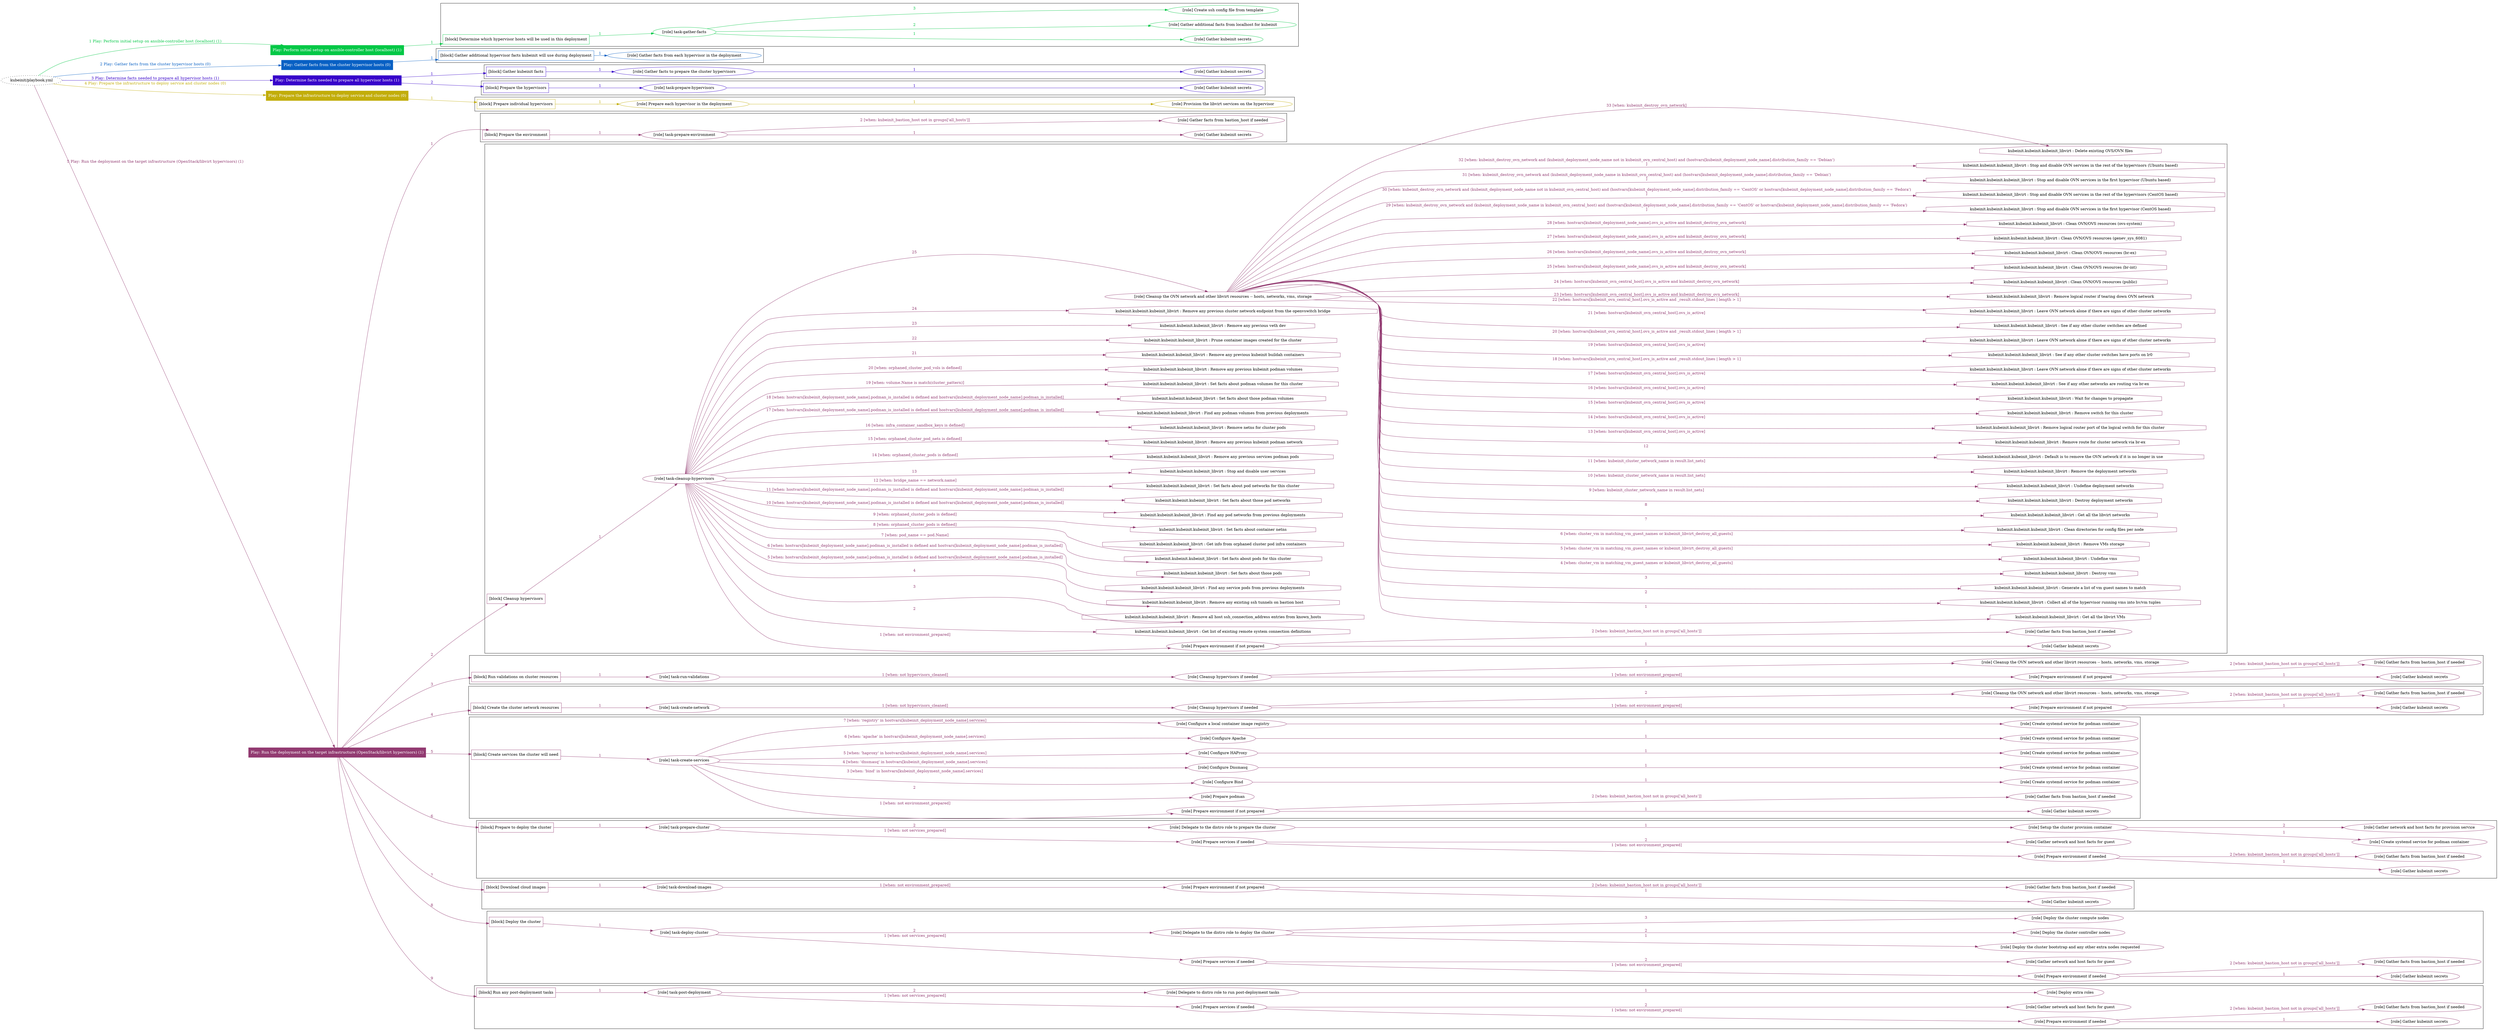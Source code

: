 digraph {
	graph [concentrate=true ordering=in rankdir=LR ratio=fill]
	edge [esep=5 sep=10]
	"kubeinit/playbook.yml" [URL="/home/runner/work/kubeinit/kubeinit/kubeinit/playbook.yml" id=playbook_ecc650e9 style=dotted]
	"kubeinit/playbook.yml" -> play_558e55e4 [label="1 Play: Perform initial setup on ansible-controller host (localhost) (1)" color="#04c846" fontcolor="#04c846" id=edge_play_558e55e4 labeltooltip="1 Play: Perform initial setup on ansible-controller host (localhost) (1)" tooltip="1 Play: Perform initial setup on ansible-controller host (localhost) (1)"]
	subgraph "Play: Perform initial setup on ansible-controller host (localhost) (1)" {
		play_558e55e4 [label="Play: Perform initial setup on ansible-controller host (localhost) (1)" URL="/home/runner/work/kubeinit/kubeinit/kubeinit/playbook.yml" color="#04c846" fontcolor="#ffffff" id=play_558e55e4 shape=box style=filled tooltip=localhost]
		play_558e55e4 -> block_86442b34 [label=1 color="#04c846" fontcolor="#04c846" id=edge_block_86442b34 labeltooltip=1 tooltip=1]
		subgraph cluster_block_86442b34 {
			block_86442b34 [label="[block] Determine which hypervisor hosts will be used in this deployment" URL="/home/runner/work/kubeinit/kubeinit/kubeinit/playbook.yml" color="#04c846" id=block_86442b34 labeltooltip="Determine which hypervisor hosts will be used in this deployment" shape=box tooltip="Determine which hypervisor hosts will be used in this deployment"]
			block_86442b34 -> role_4051ed91 [label="1 " color="#04c846" fontcolor="#04c846" id=edge_role_4051ed91 labeltooltip="1 " tooltip="1 "]
			subgraph "task-gather-facts" {
				role_4051ed91 [label="[role] task-gather-facts" URL="/home/runner/work/kubeinit/kubeinit/kubeinit/playbook.yml" color="#04c846" id=role_4051ed91 tooltip="task-gather-facts"]
				role_4051ed91 -> role_5e40a820 [label="1 " color="#04c846" fontcolor="#04c846" id=edge_role_5e40a820 labeltooltip="1 " tooltip="1 "]
				subgraph "Gather kubeinit secrets" {
					role_5e40a820 [label="[role] Gather kubeinit secrets" URL="/home/runner/.ansible/collections/ansible_collections/kubeinit/kubeinit/roles/kubeinit_prepare/tasks/build_hypervisors_group.yml" color="#04c846" id=role_5e40a820 tooltip="Gather kubeinit secrets"]
				}
				role_4051ed91 -> role_09e320c6 [label="2 " color="#04c846" fontcolor="#04c846" id=edge_role_09e320c6 labeltooltip="2 " tooltip="2 "]
				subgraph "Gather additional facts from localhost for kubeinit" {
					role_09e320c6 [label="[role] Gather additional facts from localhost for kubeinit" URL="/home/runner/.ansible/collections/ansible_collections/kubeinit/kubeinit/roles/kubeinit_prepare/tasks/build_hypervisors_group.yml" color="#04c846" id=role_09e320c6 tooltip="Gather additional facts from localhost for kubeinit"]
				}
				role_4051ed91 -> role_ee200284 [label="3 " color="#04c846" fontcolor="#04c846" id=edge_role_ee200284 labeltooltip="3 " tooltip="3 "]
				subgraph "Create ssh config file from template" {
					role_ee200284 [label="[role] Create ssh config file from template" URL="/home/runner/.ansible/collections/ansible_collections/kubeinit/kubeinit/roles/kubeinit_prepare/tasks/build_hypervisors_group.yml" color="#04c846" id=role_ee200284 tooltip="Create ssh config file from template"]
				}
			}
		}
	}
	"kubeinit/playbook.yml" -> play_130107e3 [label="2 Play: Gather facts from the cluster hypervisor hosts (0)" color="#0860c4" fontcolor="#0860c4" id=edge_play_130107e3 labeltooltip="2 Play: Gather facts from the cluster hypervisor hosts (0)" tooltip="2 Play: Gather facts from the cluster hypervisor hosts (0)"]
	subgraph "Play: Gather facts from the cluster hypervisor hosts (0)" {
		play_130107e3 [label="Play: Gather facts from the cluster hypervisor hosts (0)" URL="/home/runner/work/kubeinit/kubeinit/kubeinit/playbook.yml" color="#0860c4" fontcolor="#ffffff" id=play_130107e3 shape=box style=filled tooltip="Play: Gather facts from the cluster hypervisor hosts (0)"]
		play_130107e3 -> block_34761a22 [label=1 color="#0860c4" fontcolor="#0860c4" id=edge_block_34761a22 labeltooltip=1 tooltip=1]
		subgraph cluster_block_34761a22 {
			block_34761a22 [label="[block] Gather additional hypervisor facts kubeinit will use during deployment" URL="/home/runner/work/kubeinit/kubeinit/kubeinit/playbook.yml" color="#0860c4" id=block_34761a22 labeltooltip="Gather additional hypervisor facts kubeinit will use during deployment" shape=box tooltip="Gather additional hypervisor facts kubeinit will use during deployment"]
			block_34761a22 -> role_60b2f375 [label="1 " color="#0860c4" fontcolor="#0860c4" id=edge_role_60b2f375 labeltooltip="1 " tooltip="1 "]
			subgraph "Gather facts from each hypervisor in the deployment" {
				role_60b2f375 [label="[role] Gather facts from each hypervisor in the deployment" URL="/home/runner/work/kubeinit/kubeinit/kubeinit/playbook.yml" color="#0860c4" id=role_60b2f375 tooltip="Gather facts from each hypervisor in the deployment"]
			}
		}
	}
	"kubeinit/playbook.yml" -> play_aa9a9da0 [label="3 Play: Determine facts needed to prepare all hypervisor hosts (1)" color="#3702ca" fontcolor="#3702ca" id=edge_play_aa9a9da0 labeltooltip="3 Play: Determine facts needed to prepare all hypervisor hosts (1)" tooltip="3 Play: Determine facts needed to prepare all hypervisor hosts (1)"]
	subgraph "Play: Determine facts needed to prepare all hypervisor hosts (1)" {
		play_aa9a9da0 [label="Play: Determine facts needed to prepare all hypervisor hosts (1)" URL="/home/runner/work/kubeinit/kubeinit/kubeinit/playbook.yml" color="#3702ca" fontcolor="#ffffff" id=play_aa9a9da0 shape=box style=filled tooltip=localhost]
		play_aa9a9da0 -> block_2bbb2cec [label=1 color="#3702ca" fontcolor="#3702ca" id=edge_block_2bbb2cec labeltooltip=1 tooltip=1]
		subgraph cluster_block_2bbb2cec {
			block_2bbb2cec [label="[block] Gather kubeinit facts" URL="/home/runner/work/kubeinit/kubeinit/kubeinit/playbook.yml" color="#3702ca" id=block_2bbb2cec labeltooltip="Gather kubeinit facts" shape=box tooltip="Gather kubeinit facts"]
			block_2bbb2cec -> role_c4a286e0 [label="1 " color="#3702ca" fontcolor="#3702ca" id=edge_role_c4a286e0 labeltooltip="1 " tooltip="1 "]
			subgraph "Gather facts to prepare the cluster hypervisors" {
				role_c4a286e0 [label="[role] Gather facts to prepare the cluster hypervisors" URL="/home/runner/work/kubeinit/kubeinit/kubeinit/playbook.yml" color="#3702ca" id=role_c4a286e0 tooltip="Gather facts to prepare the cluster hypervisors"]
				role_c4a286e0 -> role_3e48ea3b [label="1 " color="#3702ca" fontcolor="#3702ca" id=edge_role_3e48ea3b labeltooltip="1 " tooltip="1 "]
				subgraph "Gather kubeinit secrets" {
					role_3e48ea3b [label="[role] Gather kubeinit secrets" URL="/home/runner/.ansible/collections/ansible_collections/kubeinit/kubeinit/roles/kubeinit_prepare/tasks/gather_kubeinit_facts.yml" color="#3702ca" id=role_3e48ea3b tooltip="Gather kubeinit secrets"]
				}
			}
		}
		play_aa9a9da0 -> block_e7d3b7f7 [label=2 color="#3702ca" fontcolor="#3702ca" id=edge_block_e7d3b7f7 labeltooltip=2 tooltip=2]
		subgraph cluster_block_e7d3b7f7 {
			block_e7d3b7f7 [label="[block] Prepare the hypervisors" URL="/home/runner/work/kubeinit/kubeinit/kubeinit/playbook.yml" color="#3702ca" id=block_e7d3b7f7 labeltooltip="Prepare the hypervisors" shape=box tooltip="Prepare the hypervisors"]
			block_e7d3b7f7 -> role_1b9da828 [label="1 " color="#3702ca" fontcolor="#3702ca" id=edge_role_1b9da828 labeltooltip="1 " tooltip="1 "]
			subgraph "task-prepare-hypervisors" {
				role_1b9da828 [label="[role] task-prepare-hypervisors" URL="/home/runner/work/kubeinit/kubeinit/kubeinit/playbook.yml" color="#3702ca" id=role_1b9da828 tooltip="task-prepare-hypervisors"]
				role_1b9da828 -> role_23598625 [label="1 " color="#3702ca" fontcolor="#3702ca" id=edge_role_23598625 labeltooltip="1 " tooltip="1 "]
				subgraph "Gather kubeinit secrets" {
					role_23598625 [label="[role] Gather kubeinit secrets" URL="/home/runner/.ansible/collections/ansible_collections/kubeinit/kubeinit/roles/kubeinit_prepare/tasks/gather_kubeinit_facts.yml" color="#3702ca" id=role_23598625 tooltip="Gather kubeinit secrets"]
				}
			}
		}
	}
	"kubeinit/playbook.yml" -> play_14d4778e [label="4 Play: Prepare the infrastructure to deploy service and cluster nodes (0)" color="#c2ad0a" fontcolor="#c2ad0a" id=edge_play_14d4778e labeltooltip="4 Play: Prepare the infrastructure to deploy service and cluster nodes (0)" tooltip="4 Play: Prepare the infrastructure to deploy service and cluster nodes (0)"]
	subgraph "Play: Prepare the infrastructure to deploy service and cluster nodes (0)" {
		play_14d4778e [label="Play: Prepare the infrastructure to deploy service and cluster nodes (0)" URL="/home/runner/work/kubeinit/kubeinit/kubeinit/playbook.yml" color="#c2ad0a" fontcolor="#ffffff" id=play_14d4778e shape=box style=filled tooltip="Play: Prepare the infrastructure to deploy service and cluster nodes (0)"]
		play_14d4778e -> block_eb7f07ce [label=1 color="#c2ad0a" fontcolor="#c2ad0a" id=edge_block_eb7f07ce labeltooltip=1 tooltip=1]
		subgraph cluster_block_eb7f07ce {
			block_eb7f07ce [label="[block] Prepare individual hypervisors" URL="/home/runner/work/kubeinit/kubeinit/kubeinit/playbook.yml" color="#c2ad0a" id=block_eb7f07ce labeltooltip="Prepare individual hypervisors" shape=box tooltip="Prepare individual hypervisors"]
			block_eb7f07ce -> role_d22aa6c2 [label="1 " color="#c2ad0a" fontcolor="#c2ad0a" id=edge_role_d22aa6c2 labeltooltip="1 " tooltip="1 "]
			subgraph "Prepare each hypervisor in the deployment" {
				role_d22aa6c2 [label="[role] Prepare each hypervisor in the deployment" URL="/home/runner/work/kubeinit/kubeinit/kubeinit/playbook.yml" color="#c2ad0a" id=role_d22aa6c2 tooltip="Prepare each hypervisor in the deployment"]
				role_d22aa6c2 -> role_e0b0ced8 [label="1 " color="#c2ad0a" fontcolor="#c2ad0a" id=edge_role_e0b0ced8 labeltooltip="1 " tooltip="1 "]
				subgraph "Provision the libvirt services on the hypervisor" {
					role_e0b0ced8 [label="[role] Provision the libvirt services on the hypervisor" URL="/home/runner/.ansible/collections/ansible_collections/kubeinit/kubeinit/roles/kubeinit_prepare/tasks/prepare_hypervisor.yml" color="#c2ad0a" id=role_e0b0ced8 tooltip="Provision the libvirt services on the hypervisor"]
				}
			}
		}
	}
	"kubeinit/playbook.yml" -> play_548a13a2 [label="5 Play: Run the deployment on the target infrastructure (OpenStack/libvirt hypervisors) (1)" color="#923a71" fontcolor="#923a71" id=edge_play_548a13a2 labeltooltip="5 Play: Run the deployment on the target infrastructure (OpenStack/libvirt hypervisors) (1)" tooltip="5 Play: Run the deployment on the target infrastructure (OpenStack/libvirt hypervisors) (1)"]
	subgraph "Play: Run the deployment on the target infrastructure (OpenStack/libvirt hypervisors) (1)" {
		play_548a13a2 [label="Play: Run the deployment on the target infrastructure (OpenStack/libvirt hypervisors) (1)" URL="/home/runner/work/kubeinit/kubeinit/kubeinit/playbook.yml" color="#923a71" fontcolor="#ffffff" id=play_548a13a2 shape=box style=filled tooltip=localhost]
		play_548a13a2 -> block_05c66f91 [label=1 color="#923a71" fontcolor="#923a71" id=edge_block_05c66f91 labeltooltip=1 tooltip=1]
		subgraph cluster_block_05c66f91 {
			block_05c66f91 [label="[block] Prepare the environment" URL="/home/runner/work/kubeinit/kubeinit/kubeinit/playbook.yml" color="#923a71" id=block_05c66f91 labeltooltip="Prepare the environment" shape=box tooltip="Prepare the environment"]
			block_05c66f91 -> role_edf57b9c [label="1 " color="#923a71" fontcolor="#923a71" id=edge_role_edf57b9c labeltooltip="1 " tooltip="1 "]
			subgraph "task-prepare-environment" {
				role_edf57b9c [label="[role] task-prepare-environment" URL="/home/runner/work/kubeinit/kubeinit/kubeinit/playbook.yml" color="#923a71" id=role_edf57b9c tooltip="task-prepare-environment"]
				role_edf57b9c -> role_9b43757c [label="1 " color="#923a71" fontcolor="#923a71" id=edge_role_9b43757c labeltooltip="1 " tooltip="1 "]
				subgraph "Gather kubeinit secrets" {
					role_9b43757c [label="[role] Gather kubeinit secrets" URL="/home/runner/.ansible/collections/ansible_collections/kubeinit/kubeinit/roles/kubeinit_prepare/tasks/gather_kubeinit_facts.yml" color="#923a71" id=role_9b43757c tooltip="Gather kubeinit secrets"]
				}
				role_edf57b9c -> role_0cd29002 [label="2 [when: kubeinit_bastion_host not in groups['all_hosts']]" color="#923a71" fontcolor="#923a71" id=edge_role_0cd29002 labeltooltip="2 [when: kubeinit_bastion_host not in groups['all_hosts']]" tooltip="2 [when: kubeinit_bastion_host not in groups['all_hosts']]"]
				subgraph "Gather facts from bastion_host if needed" {
					role_0cd29002 [label="[role] Gather facts from bastion_host if needed" URL="/home/runner/.ansible/collections/ansible_collections/kubeinit/kubeinit/roles/kubeinit_prepare/tasks/main.yml" color="#923a71" id=role_0cd29002 tooltip="Gather facts from bastion_host if needed"]
				}
			}
		}
		play_548a13a2 -> block_74714159 [label=2 color="#923a71" fontcolor="#923a71" id=edge_block_74714159 labeltooltip=2 tooltip=2]
		subgraph cluster_block_74714159 {
			block_74714159 [label="[block] Cleanup hypervisors" URL="/home/runner/work/kubeinit/kubeinit/kubeinit/playbook.yml" color="#923a71" id=block_74714159 labeltooltip="Cleanup hypervisors" shape=box tooltip="Cleanup hypervisors"]
			block_74714159 -> role_66f705be [label="1 " color="#923a71" fontcolor="#923a71" id=edge_role_66f705be labeltooltip="1 " tooltip="1 "]
			subgraph "task-cleanup-hypervisors" {
				role_66f705be [label="[role] task-cleanup-hypervisors" URL="/home/runner/work/kubeinit/kubeinit/kubeinit/playbook.yml" color="#923a71" id=role_66f705be tooltip="task-cleanup-hypervisors"]
				role_66f705be -> role_42bc90b4 [label="1 [when: not environment_prepared]" color="#923a71" fontcolor="#923a71" id=edge_role_42bc90b4 labeltooltip="1 [when: not environment_prepared]" tooltip="1 [when: not environment_prepared]"]
				subgraph "Prepare environment if not prepared" {
					role_42bc90b4 [label="[role] Prepare environment if not prepared" URL="/home/runner/.ansible/collections/ansible_collections/kubeinit/kubeinit/roles/kubeinit_libvirt/tasks/cleanup_hypervisors.yml" color="#923a71" id=role_42bc90b4 tooltip="Prepare environment if not prepared"]
					role_42bc90b4 -> role_c3ed0795 [label="1 " color="#923a71" fontcolor="#923a71" id=edge_role_c3ed0795 labeltooltip="1 " tooltip="1 "]
					subgraph "Gather kubeinit secrets" {
						role_c3ed0795 [label="[role] Gather kubeinit secrets" URL="/home/runner/.ansible/collections/ansible_collections/kubeinit/kubeinit/roles/kubeinit_prepare/tasks/gather_kubeinit_facts.yml" color="#923a71" id=role_c3ed0795 tooltip="Gather kubeinit secrets"]
					}
					role_42bc90b4 -> role_c65582d5 [label="2 [when: kubeinit_bastion_host not in groups['all_hosts']]" color="#923a71" fontcolor="#923a71" id=edge_role_c65582d5 labeltooltip="2 [when: kubeinit_bastion_host not in groups['all_hosts']]" tooltip="2 [when: kubeinit_bastion_host not in groups['all_hosts']]"]
					subgraph "Gather facts from bastion_host if needed" {
						role_c65582d5 [label="[role] Gather facts from bastion_host if needed" URL="/home/runner/.ansible/collections/ansible_collections/kubeinit/kubeinit/roles/kubeinit_prepare/tasks/main.yml" color="#923a71" id=role_c65582d5 tooltip="Gather facts from bastion_host if needed"]
					}
				}
				task_d458960f [label="kubeinit.kubeinit.kubeinit_libvirt : Get list of existing remote system connection definitions" URL="/home/runner/.ansible/collections/ansible_collections/kubeinit/kubeinit/roles/kubeinit_libvirt/tasks/cleanup_hypervisors.yml" color="#923a71" id=task_d458960f shape=octagon tooltip="kubeinit.kubeinit.kubeinit_libvirt : Get list of existing remote system connection definitions"]
				role_66f705be -> task_d458960f [label="2 " color="#923a71" fontcolor="#923a71" id=edge_task_d458960f labeltooltip="2 " tooltip="2 "]
				task_1fe2477b [label="kubeinit.kubeinit.kubeinit_libvirt : Remove all host ssh_connection_address entries from known_hosts" URL="/home/runner/.ansible/collections/ansible_collections/kubeinit/kubeinit/roles/kubeinit_libvirt/tasks/cleanup_hypervisors.yml" color="#923a71" id=task_1fe2477b shape=octagon tooltip="kubeinit.kubeinit.kubeinit_libvirt : Remove all host ssh_connection_address entries from known_hosts"]
				role_66f705be -> task_1fe2477b [label="3 " color="#923a71" fontcolor="#923a71" id=edge_task_1fe2477b labeltooltip="3 " tooltip="3 "]
				task_6de31292 [label="kubeinit.kubeinit.kubeinit_libvirt : Remove any existing ssh tunnels on bastion host" URL="/home/runner/.ansible/collections/ansible_collections/kubeinit/kubeinit/roles/kubeinit_libvirt/tasks/cleanup_hypervisors.yml" color="#923a71" id=task_6de31292 shape=octagon tooltip="kubeinit.kubeinit.kubeinit_libvirt : Remove any existing ssh tunnels on bastion host"]
				role_66f705be -> task_6de31292 [label="4 " color="#923a71" fontcolor="#923a71" id=edge_task_6de31292 labeltooltip="4 " tooltip="4 "]
				task_09ccb2f5 [label="kubeinit.kubeinit.kubeinit_libvirt : Find any service pods from previous deployments" URL="/home/runner/.ansible/collections/ansible_collections/kubeinit/kubeinit/roles/kubeinit_libvirt/tasks/cleanup_hypervisors.yml" color="#923a71" id=task_09ccb2f5 shape=octagon tooltip="kubeinit.kubeinit.kubeinit_libvirt : Find any service pods from previous deployments"]
				role_66f705be -> task_09ccb2f5 [label="5 [when: hostvars[kubeinit_deployment_node_name].podman_is_installed is defined and hostvars[kubeinit_deployment_node_name].podman_is_installed]" color="#923a71" fontcolor="#923a71" id=edge_task_09ccb2f5 labeltooltip="5 [when: hostvars[kubeinit_deployment_node_name].podman_is_installed is defined and hostvars[kubeinit_deployment_node_name].podman_is_installed]" tooltip="5 [when: hostvars[kubeinit_deployment_node_name].podman_is_installed is defined and hostvars[kubeinit_deployment_node_name].podman_is_installed]"]
				task_68bbb66f [label="kubeinit.kubeinit.kubeinit_libvirt : Set facts about those pods" URL="/home/runner/.ansible/collections/ansible_collections/kubeinit/kubeinit/roles/kubeinit_libvirt/tasks/cleanup_hypervisors.yml" color="#923a71" id=task_68bbb66f shape=octagon tooltip="kubeinit.kubeinit.kubeinit_libvirt : Set facts about those pods"]
				role_66f705be -> task_68bbb66f [label="6 [when: hostvars[kubeinit_deployment_node_name].podman_is_installed is defined and hostvars[kubeinit_deployment_node_name].podman_is_installed]" color="#923a71" fontcolor="#923a71" id=edge_task_68bbb66f labeltooltip="6 [when: hostvars[kubeinit_deployment_node_name].podman_is_installed is defined and hostvars[kubeinit_deployment_node_name].podman_is_installed]" tooltip="6 [when: hostvars[kubeinit_deployment_node_name].podman_is_installed is defined and hostvars[kubeinit_deployment_node_name].podman_is_installed]"]
				task_8c25564c [label="kubeinit.kubeinit.kubeinit_libvirt : Set facts about pods for this cluster" URL="/home/runner/.ansible/collections/ansible_collections/kubeinit/kubeinit/roles/kubeinit_libvirt/tasks/cleanup_hypervisors.yml" color="#923a71" id=task_8c25564c shape=octagon tooltip="kubeinit.kubeinit.kubeinit_libvirt : Set facts about pods for this cluster"]
				role_66f705be -> task_8c25564c [label="7 [when: pod_name == pod.Name]" color="#923a71" fontcolor="#923a71" id=edge_task_8c25564c labeltooltip="7 [when: pod_name == pod.Name]" tooltip="7 [when: pod_name == pod.Name]"]
				task_386d9264 [label="kubeinit.kubeinit.kubeinit_libvirt : Get info from orphaned cluster pod infra containers" URL="/home/runner/.ansible/collections/ansible_collections/kubeinit/kubeinit/roles/kubeinit_libvirt/tasks/cleanup_hypervisors.yml" color="#923a71" id=task_386d9264 shape=octagon tooltip="kubeinit.kubeinit.kubeinit_libvirt : Get info from orphaned cluster pod infra containers"]
				role_66f705be -> task_386d9264 [label="8 [when: orphaned_cluster_pods is defined]" color="#923a71" fontcolor="#923a71" id=edge_task_386d9264 labeltooltip="8 [when: orphaned_cluster_pods is defined]" tooltip="8 [when: orphaned_cluster_pods is defined]"]
				task_8de6a724 [label="kubeinit.kubeinit.kubeinit_libvirt : Set facts about container netns" URL="/home/runner/.ansible/collections/ansible_collections/kubeinit/kubeinit/roles/kubeinit_libvirt/tasks/cleanup_hypervisors.yml" color="#923a71" id=task_8de6a724 shape=octagon tooltip="kubeinit.kubeinit.kubeinit_libvirt : Set facts about container netns"]
				role_66f705be -> task_8de6a724 [label="9 [when: orphaned_cluster_pods is defined]" color="#923a71" fontcolor="#923a71" id=edge_task_8de6a724 labeltooltip="9 [when: orphaned_cluster_pods is defined]" tooltip="9 [when: orphaned_cluster_pods is defined]"]
				task_19ffe9a2 [label="kubeinit.kubeinit.kubeinit_libvirt : Find any pod networks from previous deployments" URL="/home/runner/.ansible/collections/ansible_collections/kubeinit/kubeinit/roles/kubeinit_libvirt/tasks/cleanup_hypervisors.yml" color="#923a71" id=task_19ffe9a2 shape=octagon tooltip="kubeinit.kubeinit.kubeinit_libvirt : Find any pod networks from previous deployments"]
				role_66f705be -> task_19ffe9a2 [label="10 [when: hostvars[kubeinit_deployment_node_name].podman_is_installed is defined and hostvars[kubeinit_deployment_node_name].podman_is_installed]" color="#923a71" fontcolor="#923a71" id=edge_task_19ffe9a2 labeltooltip="10 [when: hostvars[kubeinit_deployment_node_name].podman_is_installed is defined and hostvars[kubeinit_deployment_node_name].podman_is_installed]" tooltip="10 [when: hostvars[kubeinit_deployment_node_name].podman_is_installed is defined and hostvars[kubeinit_deployment_node_name].podman_is_installed]"]
				task_9bc940bf [label="kubeinit.kubeinit.kubeinit_libvirt : Set facts about those pod networks" URL="/home/runner/.ansible/collections/ansible_collections/kubeinit/kubeinit/roles/kubeinit_libvirt/tasks/cleanup_hypervisors.yml" color="#923a71" id=task_9bc940bf shape=octagon tooltip="kubeinit.kubeinit.kubeinit_libvirt : Set facts about those pod networks"]
				role_66f705be -> task_9bc940bf [label="11 [when: hostvars[kubeinit_deployment_node_name].podman_is_installed is defined and hostvars[kubeinit_deployment_node_name].podman_is_installed]" color="#923a71" fontcolor="#923a71" id=edge_task_9bc940bf labeltooltip="11 [when: hostvars[kubeinit_deployment_node_name].podman_is_installed is defined and hostvars[kubeinit_deployment_node_name].podman_is_installed]" tooltip="11 [when: hostvars[kubeinit_deployment_node_name].podman_is_installed is defined and hostvars[kubeinit_deployment_node_name].podman_is_installed]"]
				task_b7e04054 [label="kubeinit.kubeinit.kubeinit_libvirt : Set facts about pod networks for this cluster" URL="/home/runner/.ansible/collections/ansible_collections/kubeinit/kubeinit/roles/kubeinit_libvirt/tasks/cleanup_hypervisors.yml" color="#923a71" id=task_b7e04054 shape=octagon tooltip="kubeinit.kubeinit.kubeinit_libvirt : Set facts about pod networks for this cluster"]
				role_66f705be -> task_b7e04054 [label="12 [when: bridge_name == network.name]" color="#923a71" fontcolor="#923a71" id=edge_task_b7e04054 labeltooltip="12 [when: bridge_name == network.name]" tooltip="12 [when: bridge_name == network.name]"]
				task_00ec5115 [label="kubeinit.kubeinit.kubeinit_libvirt : Stop and disable user services" URL="/home/runner/.ansible/collections/ansible_collections/kubeinit/kubeinit/roles/kubeinit_libvirt/tasks/cleanup_hypervisors.yml" color="#923a71" id=task_00ec5115 shape=octagon tooltip="kubeinit.kubeinit.kubeinit_libvirt : Stop and disable user services"]
				role_66f705be -> task_00ec5115 [label="13 " color="#923a71" fontcolor="#923a71" id=edge_task_00ec5115 labeltooltip="13 " tooltip="13 "]
				task_2384d242 [label="kubeinit.kubeinit.kubeinit_libvirt : Remove any previous services podman pods" URL="/home/runner/.ansible/collections/ansible_collections/kubeinit/kubeinit/roles/kubeinit_libvirt/tasks/cleanup_hypervisors.yml" color="#923a71" id=task_2384d242 shape=octagon tooltip="kubeinit.kubeinit.kubeinit_libvirt : Remove any previous services podman pods"]
				role_66f705be -> task_2384d242 [label="14 [when: orphaned_cluster_pods is defined]" color="#923a71" fontcolor="#923a71" id=edge_task_2384d242 labeltooltip="14 [when: orphaned_cluster_pods is defined]" tooltip="14 [when: orphaned_cluster_pods is defined]"]
				task_27d9b5b0 [label="kubeinit.kubeinit.kubeinit_libvirt : Remove any previous kubeinit podman network" URL="/home/runner/.ansible/collections/ansible_collections/kubeinit/kubeinit/roles/kubeinit_libvirt/tasks/cleanup_hypervisors.yml" color="#923a71" id=task_27d9b5b0 shape=octagon tooltip="kubeinit.kubeinit.kubeinit_libvirt : Remove any previous kubeinit podman network"]
				role_66f705be -> task_27d9b5b0 [label="15 [when: orphaned_cluster_pod_nets is defined]" color="#923a71" fontcolor="#923a71" id=edge_task_27d9b5b0 labeltooltip="15 [when: orphaned_cluster_pod_nets is defined]" tooltip="15 [when: orphaned_cluster_pod_nets is defined]"]
				task_58867962 [label="kubeinit.kubeinit.kubeinit_libvirt : Remove netns for cluster pods" URL="/home/runner/.ansible/collections/ansible_collections/kubeinit/kubeinit/roles/kubeinit_libvirt/tasks/cleanup_hypervisors.yml" color="#923a71" id=task_58867962 shape=octagon tooltip="kubeinit.kubeinit.kubeinit_libvirt : Remove netns for cluster pods"]
				role_66f705be -> task_58867962 [label="16 [when: infra_container_sandbox_keys is defined]" color="#923a71" fontcolor="#923a71" id=edge_task_58867962 labeltooltip="16 [when: infra_container_sandbox_keys is defined]" tooltip="16 [when: infra_container_sandbox_keys is defined]"]
				task_89d414af [label="kubeinit.kubeinit.kubeinit_libvirt : Find any podman volumes from previous deployments" URL="/home/runner/.ansible/collections/ansible_collections/kubeinit/kubeinit/roles/kubeinit_libvirt/tasks/cleanup_hypervisors.yml" color="#923a71" id=task_89d414af shape=octagon tooltip="kubeinit.kubeinit.kubeinit_libvirt : Find any podman volumes from previous deployments"]
				role_66f705be -> task_89d414af [label="17 [when: hostvars[kubeinit_deployment_node_name].podman_is_installed is defined and hostvars[kubeinit_deployment_node_name].podman_is_installed]" color="#923a71" fontcolor="#923a71" id=edge_task_89d414af labeltooltip="17 [when: hostvars[kubeinit_deployment_node_name].podman_is_installed is defined and hostvars[kubeinit_deployment_node_name].podman_is_installed]" tooltip="17 [when: hostvars[kubeinit_deployment_node_name].podman_is_installed is defined and hostvars[kubeinit_deployment_node_name].podman_is_installed]"]
				task_0fc54c42 [label="kubeinit.kubeinit.kubeinit_libvirt : Set facts about those podman volumes" URL="/home/runner/.ansible/collections/ansible_collections/kubeinit/kubeinit/roles/kubeinit_libvirt/tasks/cleanup_hypervisors.yml" color="#923a71" id=task_0fc54c42 shape=octagon tooltip="kubeinit.kubeinit.kubeinit_libvirt : Set facts about those podman volumes"]
				role_66f705be -> task_0fc54c42 [label="18 [when: hostvars[kubeinit_deployment_node_name].podman_is_installed is defined and hostvars[kubeinit_deployment_node_name].podman_is_installed]" color="#923a71" fontcolor="#923a71" id=edge_task_0fc54c42 labeltooltip="18 [when: hostvars[kubeinit_deployment_node_name].podman_is_installed is defined and hostvars[kubeinit_deployment_node_name].podman_is_installed]" tooltip="18 [when: hostvars[kubeinit_deployment_node_name].podman_is_installed is defined and hostvars[kubeinit_deployment_node_name].podman_is_installed]"]
				task_33323f77 [label="kubeinit.kubeinit.kubeinit_libvirt : Set facts about podman volumes for this cluster" URL="/home/runner/.ansible/collections/ansible_collections/kubeinit/kubeinit/roles/kubeinit_libvirt/tasks/cleanup_hypervisors.yml" color="#923a71" id=task_33323f77 shape=octagon tooltip="kubeinit.kubeinit.kubeinit_libvirt : Set facts about podman volumes for this cluster"]
				role_66f705be -> task_33323f77 [label="19 [when: volume.Name is match(cluster_pattern)]" color="#923a71" fontcolor="#923a71" id=edge_task_33323f77 labeltooltip="19 [when: volume.Name is match(cluster_pattern)]" tooltip="19 [when: volume.Name is match(cluster_pattern)]"]
				task_f49d459f [label="kubeinit.kubeinit.kubeinit_libvirt : Remove any previous kubeinit podman volumes" URL="/home/runner/.ansible/collections/ansible_collections/kubeinit/kubeinit/roles/kubeinit_libvirt/tasks/cleanup_hypervisors.yml" color="#923a71" id=task_f49d459f shape=octagon tooltip="kubeinit.kubeinit.kubeinit_libvirt : Remove any previous kubeinit podman volumes"]
				role_66f705be -> task_f49d459f [label="20 [when: orphaned_cluster_pod_vols is defined]" color="#923a71" fontcolor="#923a71" id=edge_task_f49d459f labeltooltip="20 [when: orphaned_cluster_pod_vols is defined]" tooltip="20 [when: orphaned_cluster_pod_vols is defined]"]
				task_823c06ca [label="kubeinit.kubeinit.kubeinit_libvirt : Remove any previous kubeinit buildah containers" URL="/home/runner/.ansible/collections/ansible_collections/kubeinit/kubeinit/roles/kubeinit_libvirt/tasks/cleanup_hypervisors.yml" color="#923a71" id=task_823c06ca shape=octagon tooltip="kubeinit.kubeinit.kubeinit_libvirt : Remove any previous kubeinit buildah containers"]
				role_66f705be -> task_823c06ca [label="21 " color="#923a71" fontcolor="#923a71" id=edge_task_823c06ca labeltooltip="21 " tooltip="21 "]
				task_849750fc [label="kubeinit.kubeinit.kubeinit_libvirt : Prune container images created for the cluster" URL="/home/runner/.ansible/collections/ansible_collections/kubeinit/kubeinit/roles/kubeinit_libvirt/tasks/cleanup_hypervisors.yml" color="#923a71" id=task_849750fc shape=octagon tooltip="kubeinit.kubeinit.kubeinit_libvirt : Prune container images created for the cluster"]
				role_66f705be -> task_849750fc [label="22 " color="#923a71" fontcolor="#923a71" id=edge_task_849750fc labeltooltip="22 " tooltip="22 "]
				task_5db5cbf7 [label="kubeinit.kubeinit.kubeinit_libvirt : Remove any previous veth dev" URL="/home/runner/.ansible/collections/ansible_collections/kubeinit/kubeinit/roles/kubeinit_libvirt/tasks/cleanup_hypervisors.yml" color="#923a71" id=task_5db5cbf7 shape=octagon tooltip="kubeinit.kubeinit.kubeinit_libvirt : Remove any previous veth dev"]
				role_66f705be -> task_5db5cbf7 [label="23 " color="#923a71" fontcolor="#923a71" id=edge_task_5db5cbf7 labeltooltip="23 " tooltip="23 "]
				task_ffc51a9d [label="kubeinit.kubeinit.kubeinit_libvirt : Remove any previous cluster network endpoint from the openvswitch bridge" URL="/home/runner/.ansible/collections/ansible_collections/kubeinit/kubeinit/roles/kubeinit_libvirt/tasks/cleanup_hypervisors.yml" color="#923a71" id=task_ffc51a9d shape=octagon tooltip="kubeinit.kubeinit.kubeinit_libvirt : Remove any previous cluster network endpoint from the openvswitch bridge"]
				role_66f705be -> task_ffc51a9d [label="24 " color="#923a71" fontcolor="#923a71" id=edge_task_ffc51a9d labeltooltip="24 " tooltip="24 "]
				role_66f705be -> role_cbb255f1 [label="25 " color="#923a71" fontcolor="#923a71" id=edge_role_cbb255f1 labeltooltip="25 " tooltip="25 "]
				subgraph "Cleanup the OVN network and other libvirt resources -- hosts, networks, vms, storage" {
					role_cbb255f1 [label="[role] Cleanup the OVN network and other libvirt resources -- hosts, networks, vms, storage" URL="/home/runner/.ansible/collections/ansible_collections/kubeinit/kubeinit/roles/kubeinit_libvirt/tasks/cleanup_hypervisors.yml" color="#923a71" id=role_cbb255f1 tooltip="Cleanup the OVN network and other libvirt resources -- hosts, networks, vms, storage"]
					task_7b758f11 [label="kubeinit.kubeinit.kubeinit_libvirt : Get all the libvirt VMs" URL="/home/runner/.ansible/collections/ansible_collections/kubeinit/kubeinit/roles/kubeinit_libvirt/tasks/cleanup_libvirt.yml" color="#923a71" id=task_7b758f11 shape=octagon tooltip="kubeinit.kubeinit.kubeinit_libvirt : Get all the libvirt VMs"]
					role_cbb255f1 -> task_7b758f11 [label="1 " color="#923a71" fontcolor="#923a71" id=edge_task_7b758f11 labeltooltip="1 " tooltip="1 "]
					task_822511f2 [label="kubeinit.kubeinit.kubeinit_libvirt : Collect all of the hypervisor running vms into hv/vm tuples" URL="/home/runner/.ansible/collections/ansible_collections/kubeinit/kubeinit/roles/kubeinit_libvirt/tasks/cleanup_libvirt.yml" color="#923a71" id=task_822511f2 shape=octagon tooltip="kubeinit.kubeinit.kubeinit_libvirt : Collect all of the hypervisor running vms into hv/vm tuples"]
					role_cbb255f1 -> task_822511f2 [label="2 " color="#923a71" fontcolor="#923a71" id=edge_task_822511f2 labeltooltip="2 " tooltip="2 "]
					task_3b5a7007 [label="kubeinit.kubeinit.kubeinit_libvirt : Generate a list of vm guest names to match" URL="/home/runner/.ansible/collections/ansible_collections/kubeinit/kubeinit/roles/kubeinit_libvirt/tasks/cleanup_libvirt.yml" color="#923a71" id=task_3b5a7007 shape=octagon tooltip="kubeinit.kubeinit.kubeinit_libvirt : Generate a list of vm guest names to match"]
					role_cbb255f1 -> task_3b5a7007 [label="3 " color="#923a71" fontcolor="#923a71" id=edge_task_3b5a7007 labeltooltip="3 " tooltip="3 "]
					task_0216bcf1 [label="kubeinit.kubeinit.kubeinit_libvirt : Destroy vms" URL="/home/runner/.ansible/collections/ansible_collections/kubeinit/kubeinit/roles/kubeinit_libvirt/tasks/cleanup_libvirt.yml" color="#923a71" id=task_0216bcf1 shape=octagon tooltip="kubeinit.kubeinit.kubeinit_libvirt : Destroy vms"]
					role_cbb255f1 -> task_0216bcf1 [label="4 [when: cluster_vm in matching_vm_guest_names or kubeinit_libvirt_destroy_all_guests]" color="#923a71" fontcolor="#923a71" id=edge_task_0216bcf1 labeltooltip="4 [when: cluster_vm in matching_vm_guest_names or kubeinit_libvirt_destroy_all_guests]" tooltip="4 [when: cluster_vm in matching_vm_guest_names or kubeinit_libvirt_destroy_all_guests]"]
					task_52ba9cb8 [label="kubeinit.kubeinit.kubeinit_libvirt : Undefine vms" URL="/home/runner/.ansible/collections/ansible_collections/kubeinit/kubeinit/roles/kubeinit_libvirt/tasks/cleanup_libvirt.yml" color="#923a71" id=task_52ba9cb8 shape=octagon tooltip="kubeinit.kubeinit.kubeinit_libvirt : Undefine vms"]
					role_cbb255f1 -> task_52ba9cb8 [label="5 [when: cluster_vm in matching_vm_guest_names or kubeinit_libvirt_destroy_all_guests]" color="#923a71" fontcolor="#923a71" id=edge_task_52ba9cb8 labeltooltip="5 [when: cluster_vm in matching_vm_guest_names or kubeinit_libvirt_destroy_all_guests]" tooltip="5 [when: cluster_vm in matching_vm_guest_names or kubeinit_libvirt_destroy_all_guests]"]
					task_ed5b88d0 [label="kubeinit.kubeinit.kubeinit_libvirt : Remove VMs storage" URL="/home/runner/.ansible/collections/ansible_collections/kubeinit/kubeinit/roles/kubeinit_libvirt/tasks/cleanup_libvirt.yml" color="#923a71" id=task_ed5b88d0 shape=octagon tooltip="kubeinit.kubeinit.kubeinit_libvirt : Remove VMs storage"]
					role_cbb255f1 -> task_ed5b88d0 [label="6 [when: cluster_vm in matching_vm_guest_names or kubeinit_libvirt_destroy_all_guests]" color="#923a71" fontcolor="#923a71" id=edge_task_ed5b88d0 labeltooltip="6 [when: cluster_vm in matching_vm_guest_names or kubeinit_libvirt_destroy_all_guests]" tooltip="6 [when: cluster_vm in matching_vm_guest_names or kubeinit_libvirt_destroy_all_guests]"]
					task_911ad583 [label="kubeinit.kubeinit.kubeinit_libvirt : Clean directories for config files per node" URL="/home/runner/.ansible/collections/ansible_collections/kubeinit/kubeinit/roles/kubeinit_libvirt/tasks/cleanup_libvirt.yml" color="#923a71" id=task_911ad583 shape=octagon tooltip="kubeinit.kubeinit.kubeinit_libvirt : Clean directories for config files per node"]
					role_cbb255f1 -> task_911ad583 [label="7 " color="#923a71" fontcolor="#923a71" id=edge_task_911ad583 labeltooltip="7 " tooltip="7 "]
					task_7a03940b [label="kubeinit.kubeinit.kubeinit_libvirt : Get all the libvirt networks" URL="/home/runner/.ansible/collections/ansible_collections/kubeinit/kubeinit/roles/kubeinit_libvirt/tasks/cleanup_libvirt.yml" color="#923a71" id=task_7a03940b shape=octagon tooltip="kubeinit.kubeinit.kubeinit_libvirt : Get all the libvirt networks"]
					role_cbb255f1 -> task_7a03940b [label="8 " color="#923a71" fontcolor="#923a71" id=edge_task_7a03940b labeltooltip="8 " tooltip="8 "]
					task_a4eea6b5 [label="kubeinit.kubeinit.kubeinit_libvirt : Destroy deployment networks" URL="/home/runner/.ansible/collections/ansible_collections/kubeinit/kubeinit/roles/kubeinit_libvirt/tasks/cleanup_libvirt.yml" color="#923a71" id=task_a4eea6b5 shape=octagon tooltip="kubeinit.kubeinit.kubeinit_libvirt : Destroy deployment networks"]
					role_cbb255f1 -> task_a4eea6b5 [label="9 [when: kubeinit_cluster_network_name in result.list_nets]" color="#923a71" fontcolor="#923a71" id=edge_task_a4eea6b5 labeltooltip="9 [when: kubeinit_cluster_network_name in result.list_nets]" tooltip="9 [when: kubeinit_cluster_network_name in result.list_nets]"]
					task_f8846baa [label="kubeinit.kubeinit.kubeinit_libvirt : Undefine deployment networks" URL="/home/runner/.ansible/collections/ansible_collections/kubeinit/kubeinit/roles/kubeinit_libvirt/tasks/cleanup_libvirt.yml" color="#923a71" id=task_f8846baa shape=octagon tooltip="kubeinit.kubeinit.kubeinit_libvirt : Undefine deployment networks"]
					role_cbb255f1 -> task_f8846baa [label="10 [when: kubeinit_cluster_network_name in result.list_nets]" color="#923a71" fontcolor="#923a71" id=edge_task_f8846baa labeltooltip="10 [when: kubeinit_cluster_network_name in result.list_nets]" tooltip="10 [when: kubeinit_cluster_network_name in result.list_nets]"]
					task_a9278dfd [label="kubeinit.kubeinit.kubeinit_libvirt : Remove the deployment networks" URL="/home/runner/.ansible/collections/ansible_collections/kubeinit/kubeinit/roles/kubeinit_libvirt/tasks/cleanup_libvirt.yml" color="#923a71" id=task_a9278dfd shape=octagon tooltip="kubeinit.kubeinit.kubeinit_libvirt : Remove the deployment networks"]
					role_cbb255f1 -> task_a9278dfd [label="11 [when: kubeinit_cluster_network_name in result.list_nets]" color="#923a71" fontcolor="#923a71" id=edge_task_a9278dfd labeltooltip="11 [when: kubeinit_cluster_network_name in result.list_nets]" tooltip="11 [when: kubeinit_cluster_network_name in result.list_nets]"]
					task_12bc26ce [label="kubeinit.kubeinit.kubeinit_libvirt : Default is to remove the OVN network if it is no longer in use" URL="/home/runner/.ansible/collections/ansible_collections/kubeinit/kubeinit/roles/kubeinit_libvirt/tasks/cleanup_libvirt.yml" color="#923a71" id=task_12bc26ce shape=octagon tooltip="kubeinit.kubeinit.kubeinit_libvirt : Default is to remove the OVN network if it is no longer in use"]
					role_cbb255f1 -> task_12bc26ce [label="12 " color="#923a71" fontcolor="#923a71" id=edge_task_12bc26ce labeltooltip="12 " tooltip="12 "]
					task_a99cf629 [label="kubeinit.kubeinit.kubeinit_libvirt : Remove route for cluster network via br-ex" URL="/home/runner/.ansible/collections/ansible_collections/kubeinit/kubeinit/roles/kubeinit_libvirt/tasks/cleanup_libvirt.yml" color="#923a71" id=task_a99cf629 shape=octagon tooltip="kubeinit.kubeinit.kubeinit_libvirt : Remove route for cluster network via br-ex"]
					role_cbb255f1 -> task_a99cf629 [label="13 [when: hostvars[kubeinit_ovn_central_host].ovs_is_active]" color="#923a71" fontcolor="#923a71" id=edge_task_a99cf629 labeltooltip="13 [when: hostvars[kubeinit_ovn_central_host].ovs_is_active]" tooltip="13 [when: hostvars[kubeinit_ovn_central_host].ovs_is_active]"]
					task_151fd367 [label="kubeinit.kubeinit.kubeinit_libvirt : Remove logical router port of the logical switch for this cluster" URL="/home/runner/.ansible/collections/ansible_collections/kubeinit/kubeinit/roles/kubeinit_libvirt/tasks/cleanup_libvirt.yml" color="#923a71" id=task_151fd367 shape=octagon tooltip="kubeinit.kubeinit.kubeinit_libvirt : Remove logical router port of the logical switch for this cluster"]
					role_cbb255f1 -> task_151fd367 [label="14 [when: hostvars[kubeinit_ovn_central_host].ovs_is_active]" color="#923a71" fontcolor="#923a71" id=edge_task_151fd367 labeltooltip="14 [when: hostvars[kubeinit_ovn_central_host].ovs_is_active]" tooltip="14 [when: hostvars[kubeinit_ovn_central_host].ovs_is_active]"]
					task_ac9757b5 [label="kubeinit.kubeinit.kubeinit_libvirt : Remove switch for this cluster" URL="/home/runner/.ansible/collections/ansible_collections/kubeinit/kubeinit/roles/kubeinit_libvirt/tasks/cleanup_libvirt.yml" color="#923a71" id=task_ac9757b5 shape=octagon tooltip="kubeinit.kubeinit.kubeinit_libvirt : Remove switch for this cluster"]
					role_cbb255f1 -> task_ac9757b5 [label="15 [when: hostvars[kubeinit_ovn_central_host].ovs_is_active]" color="#923a71" fontcolor="#923a71" id=edge_task_ac9757b5 labeltooltip="15 [when: hostvars[kubeinit_ovn_central_host].ovs_is_active]" tooltip="15 [when: hostvars[kubeinit_ovn_central_host].ovs_is_active]"]
					task_e68d76db [label="kubeinit.kubeinit.kubeinit_libvirt : Wait for changes to propagate" URL="/home/runner/.ansible/collections/ansible_collections/kubeinit/kubeinit/roles/kubeinit_libvirt/tasks/cleanup_libvirt.yml" color="#923a71" id=task_e68d76db shape=octagon tooltip="kubeinit.kubeinit.kubeinit_libvirt : Wait for changes to propagate"]
					role_cbb255f1 -> task_e68d76db [label="16 [when: hostvars[kubeinit_ovn_central_host].ovs_is_active]" color="#923a71" fontcolor="#923a71" id=edge_task_e68d76db labeltooltip="16 [when: hostvars[kubeinit_ovn_central_host].ovs_is_active]" tooltip="16 [when: hostvars[kubeinit_ovn_central_host].ovs_is_active]"]
					task_a1677625 [label="kubeinit.kubeinit.kubeinit_libvirt : See if any other networks are routing via br-ex" URL="/home/runner/.ansible/collections/ansible_collections/kubeinit/kubeinit/roles/kubeinit_libvirt/tasks/cleanup_libvirt.yml" color="#923a71" id=task_a1677625 shape=octagon tooltip="kubeinit.kubeinit.kubeinit_libvirt : See if any other networks are routing via br-ex"]
					role_cbb255f1 -> task_a1677625 [label="17 [when: hostvars[kubeinit_ovn_central_host].ovs_is_active]" color="#923a71" fontcolor="#923a71" id=edge_task_a1677625 labeltooltip="17 [when: hostvars[kubeinit_ovn_central_host].ovs_is_active]" tooltip="17 [when: hostvars[kubeinit_ovn_central_host].ovs_is_active]"]
					task_607d779f [label="kubeinit.kubeinit.kubeinit_libvirt : Leave OVN network alone if there are signs of other cluster networks" URL="/home/runner/.ansible/collections/ansible_collections/kubeinit/kubeinit/roles/kubeinit_libvirt/tasks/cleanup_libvirt.yml" color="#923a71" id=task_607d779f shape=octagon tooltip="kubeinit.kubeinit.kubeinit_libvirt : Leave OVN network alone if there are signs of other cluster networks"]
					role_cbb255f1 -> task_607d779f [label="18 [when: hostvars[kubeinit_ovn_central_host].ovs_is_active and _result.stdout_lines | length > 1]" color="#923a71" fontcolor="#923a71" id=edge_task_607d779f labeltooltip="18 [when: hostvars[kubeinit_ovn_central_host].ovs_is_active and _result.stdout_lines | length > 1]" tooltip="18 [when: hostvars[kubeinit_ovn_central_host].ovs_is_active and _result.stdout_lines | length > 1]"]
					task_8ad6b87e [label="kubeinit.kubeinit.kubeinit_libvirt : See if any other cluster switches have ports on lr0" URL="/home/runner/.ansible/collections/ansible_collections/kubeinit/kubeinit/roles/kubeinit_libvirt/tasks/cleanup_libvirt.yml" color="#923a71" id=task_8ad6b87e shape=octagon tooltip="kubeinit.kubeinit.kubeinit_libvirt : See if any other cluster switches have ports on lr0"]
					role_cbb255f1 -> task_8ad6b87e [label="19 [when: hostvars[kubeinit_ovn_central_host].ovs_is_active]" color="#923a71" fontcolor="#923a71" id=edge_task_8ad6b87e labeltooltip="19 [when: hostvars[kubeinit_ovn_central_host].ovs_is_active]" tooltip="19 [when: hostvars[kubeinit_ovn_central_host].ovs_is_active]"]
					task_1cd95195 [label="kubeinit.kubeinit.kubeinit_libvirt : Leave OVN network alone if there are signs of other cluster networks" URL="/home/runner/.ansible/collections/ansible_collections/kubeinit/kubeinit/roles/kubeinit_libvirt/tasks/cleanup_libvirt.yml" color="#923a71" id=task_1cd95195 shape=octagon tooltip="kubeinit.kubeinit.kubeinit_libvirt : Leave OVN network alone if there are signs of other cluster networks"]
					role_cbb255f1 -> task_1cd95195 [label="20 [when: hostvars[kubeinit_ovn_central_host].ovs_is_active and _result.stdout_lines | length > 1]" color="#923a71" fontcolor="#923a71" id=edge_task_1cd95195 labeltooltip="20 [when: hostvars[kubeinit_ovn_central_host].ovs_is_active and _result.stdout_lines | length > 1]" tooltip="20 [when: hostvars[kubeinit_ovn_central_host].ovs_is_active and _result.stdout_lines | length > 1]"]
					task_ecb1f77d [label="kubeinit.kubeinit.kubeinit_libvirt : See if any other cluster switches are defined" URL="/home/runner/.ansible/collections/ansible_collections/kubeinit/kubeinit/roles/kubeinit_libvirt/tasks/cleanup_libvirt.yml" color="#923a71" id=task_ecb1f77d shape=octagon tooltip="kubeinit.kubeinit.kubeinit_libvirt : See if any other cluster switches are defined"]
					role_cbb255f1 -> task_ecb1f77d [label="21 [when: hostvars[kubeinit_ovn_central_host].ovs_is_active]" color="#923a71" fontcolor="#923a71" id=edge_task_ecb1f77d labeltooltip="21 [when: hostvars[kubeinit_ovn_central_host].ovs_is_active]" tooltip="21 [when: hostvars[kubeinit_ovn_central_host].ovs_is_active]"]
					task_7da6404e [label="kubeinit.kubeinit.kubeinit_libvirt : Leave OVN network alone if there are signs of other cluster networks" URL="/home/runner/.ansible/collections/ansible_collections/kubeinit/kubeinit/roles/kubeinit_libvirt/tasks/cleanup_libvirt.yml" color="#923a71" id=task_7da6404e shape=octagon tooltip="kubeinit.kubeinit.kubeinit_libvirt : Leave OVN network alone if there are signs of other cluster networks"]
					role_cbb255f1 -> task_7da6404e [label="22 [when: hostvars[kubeinit_ovn_central_host].ovs_is_active and _result.stdout_lines | length > 1]" color="#923a71" fontcolor="#923a71" id=edge_task_7da6404e labeltooltip="22 [when: hostvars[kubeinit_ovn_central_host].ovs_is_active and _result.stdout_lines | length > 1]" tooltip="22 [when: hostvars[kubeinit_ovn_central_host].ovs_is_active and _result.stdout_lines | length > 1]"]
					task_b1013074 [label="kubeinit.kubeinit.kubeinit_libvirt : Remove logical router if tearing down OVN network" URL="/home/runner/.ansible/collections/ansible_collections/kubeinit/kubeinit/roles/kubeinit_libvirt/tasks/cleanup_libvirt.yml" color="#923a71" id=task_b1013074 shape=octagon tooltip="kubeinit.kubeinit.kubeinit_libvirt : Remove logical router if tearing down OVN network"]
					role_cbb255f1 -> task_b1013074 [label="23 [when: hostvars[kubeinit_ovn_central_host].ovs_is_active and kubeinit_destroy_ovn_network]" color="#923a71" fontcolor="#923a71" id=edge_task_b1013074 labeltooltip="23 [when: hostvars[kubeinit_ovn_central_host].ovs_is_active and kubeinit_destroy_ovn_network]" tooltip="23 [when: hostvars[kubeinit_ovn_central_host].ovs_is_active and kubeinit_destroy_ovn_network]"]
					task_94346e6f [label="kubeinit.kubeinit.kubeinit_libvirt : Clean OVN/OVS resources (public)" URL="/home/runner/.ansible/collections/ansible_collections/kubeinit/kubeinit/roles/kubeinit_libvirt/tasks/cleanup_libvirt.yml" color="#923a71" id=task_94346e6f shape=octagon tooltip="kubeinit.kubeinit.kubeinit_libvirt : Clean OVN/OVS resources (public)"]
					role_cbb255f1 -> task_94346e6f [label="24 [when: hostvars[kubeinit_ovn_central_host].ovs_is_active and kubeinit_destroy_ovn_network]" color="#923a71" fontcolor="#923a71" id=edge_task_94346e6f labeltooltip="24 [when: hostvars[kubeinit_ovn_central_host].ovs_is_active and kubeinit_destroy_ovn_network]" tooltip="24 [when: hostvars[kubeinit_ovn_central_host].ovs_is_active and kubeinit_destroy_ovn_network]"]
					task_e6d19135 [label="kubeinit.kubeinit.kubeinit_libvirt : Clean OVN/OVS resources (br-int)" URL="/home/runner/.ansible/collections/ansible_collections/kubeinit/kubeinit/roles/kubeinit_libvirt/tasks/cleanup_libvirt.yml" color="#923a71" id=task_e6d19135 shape=octagon tooltip="kubeinit.kubeinit.kubeinit_libvirt : Clean OVN/OVS resources (br-int)"]
					role_cbb255f1 -> task_e6d19135 [label="25 [when: hostvars[kubeinit_deployment_node_name].ovs_is_active and kubeinit_destroy_ovn_network]" color="#923a71" fontcolor="#923a71" id=edge_task_e6d19135 labeltooltip="25 [when: hostvars[kubeinit_deployment_node_name].ovs_is_active and kubeinit_destroy_ovn_network]" tooltip="25 [when: hostvars[kubeinit_deployment_node_name].ovs_is_active and kubeinit_destroy_ovn_network]"]
					task_c7d5eb86 [label="kubeinit.kubeinit.kubeinit_libvirt : Clean OVN/OVS resources (br-ex)" URL="/home/runner/.ansible/collections/ansible_collections/kubeinit/kubeinit/roles/kubeinit_libvirt/tasks/cleanup_libvirt.yml" color="#923a71" id=task_c7d5eb86 shape=octagon tooltip="kubeinit.kubeinit.kubeinit_libvirt : Clean OVN/OVS resources (br-ex)"]
					role_cbb255f1 -> task_c7d5eb86 [label="26 [when: hostvars[kubeinit_deployment_node_name].ovs_is_active and kubeinit_destroy_ovn_network]" color="#923a71" fontcolor="#923a71" id=edge_task_c7d5eb86 labeltooltip="26 [when: hostvars[kubeinit_deployment_node_name].ovs_is_active and kubeinit_destroy_ovn_network]" tooltip="26 [when: hostvars[kubeinit_deployment_node_name].ovs_is_active and kubeinit_destroy_ovn_network]"]
					task_e7f7e4cb [label="kubeinit.kubeinit.kubeinit_libvirt : Clean OVN/OVS resources (genev_sys_6081)" URL="/home/runner/.ansible/collections/ansible_collections/kubeinit/kubeinit/roles/kubeinit_libvirt/tasks/cleanup_libvirt.yml" color="#923a71" id=task_e7f7e4cb shape=octagon tooltip="kubeinit.kubeinit.kubeinit_libvirt : Clean OVN/OVS resources (genev_sys_6081)"]
					role_cbb255f1 -> task_e7f7e4cb [label="27 [when: hostvars[kubeinit_deployment_node_name].ovs_is_active and kubeinit_destroy_ovn_network]" color="#923a71" fontcolor="#923a71" id=edge_task_e7f7e4cb labeltooltip="27 [when: hostvars[kubeinit_deployment_node_name].ovs_is_active and kubeinit_destroy_ovn_network]" tooltip="27 [when: hostvars[kubeinit_deployment_node_name].ovs_is_active and kubeinit_destroy_ovn_network]"]
					task_fe464458 [label="kubeinit.kubeinit.kubeinit_libvirt : Clean OVN/OVS resources (ovs-system)" URL="/home/runner/.ansible/collections/ansible_collections/kubeinit/kubeinit/roles/kubeinit_libvirt/tasks/cleanup_libvirt.yml" color="#923a71" id=task_fe464458 shape=octagon tooltip="kubeinit.kubeinit.kubeinit_libvirt : Clean OVN/OVS resources (ovs-system)"]
					role_cbb255f1 -> task_fe464458 [label="28 [when: hostvars[kubeinit_deployment_node_name].ovs_is_active and kubeinit_destroy_ovn_network]" color="#923a71" fontcolor="#923a71" id=edge_task_fe464458 labeltooltip="28 [when: hostvars[kubeinit_deployment_node_name].ovs_is_active and kubeinit_destroy_ovn_network]" tooltip="28 [when: hostvars[kubeinit_deployment_node_name].ovs_is_active and kubeinit_destroy_ovn_network]"]
					task_44639cef [label="kubeinit.kubeinit.kubeinit_libvirt : Stop and disable OVN services in the first hypervisor (CentOS based)" URL="/home/runner/.ansible/collections/ansible_collections/kubeinit/kubeinit/roles/kubeinit_libvirt/tasks/cleanup_libvirt.yml" color="#923a71" id=task_44639cef shape=octagon tooltip="kubeinit.kubeinit.kubeinit_libvirt : Stop and disable OVN services in the first hypervisor (CentOS based)"]
					role_cbb255f1 -> task_44639cef [label="29 [when: kubeinit_destroy_ovn_network and (kubeinit_deployment_node_name in kubeinit_ovn_central_host) and (hostvars[kubeinit_deployment_node_name].distribution_family == 'CentOS' or hostvars[kubeinit_deployment_node_name].distribution_family == 'Fedora')
]" color="#923a71" fontcolor="#923a71" id=edge_task_44639cef labeltooltip="29 [when: kubeinit_destroy_ovn_network and (kubeinit_deployment_node_name in kubeinit_ovn_central_host) and (hostvars[kubeinit_deployment_node_name].distribution_family == 'CentOS' or hostvars[kubeinit_deployment_node_name].distribution_family == 'Fedora')
]" tooltip="29 [when: kubeinit_destroy_ovn_network and (kubeinit_deployment_node_name in kubeinit_ovn_central_host) and (hostvars[kubeinit_deployment_node_name].distribution_family == 'CentOS' or hostvars[kubeinit_deployment_node_name].distribution_family == 'Fedora')
]"]
					task_72525581 [label="kubeinit.kubeinit.kubeinit_libvirt : Stop and disable OVN services in the rest of the hypervisors (CentOS based)" URL="/home/runner/.ansible/collections/ansible_collections/kubeinit/kubeinit/roles/kubeinit_libvirt/tasks/cleanup_libvirt.yml" color="#923a71" id=task_72525581 shape=octagon tooltip="kubeinit.kubeinit.kubeinit_libvirt : Stop and disable OVN services in the rest of the hypervisors (CentOS based)"]
					role_cbb255f1 -> task_72525581 [label="30 [when: kubeinit_destroy_ovn_network and (kubeinit_deployment_node_name not in kubeinit_ovn_central_host) and (hostvars[kubeinit_deployment_node_name].distribution_family == 'CentOS' or hostvars[kubeinit_deployment_node_name].distribution_family == 'Fedora')
]" color="#923a71" fontcolor="#923a71" id=edge_task_72525581 labeltooltip="30 [when: kubeinit_destroy_ovn_network and (kubeinit_deployment_node_name not in kubeinit_ovn_central_host) and (hostvars[kubeinit_deployment_node_name].distribution_family == 'CentOS' or hostvars[kubeinit_deployment_node_name].distribution_family == 'Fedora')
]" tooltip="30 [when: kubeinit_destroy_ovn_network and (kubeinit_deployment_node_name not in kubeinit_ovn_central_host) and (hostvars[kubeinit_deployment_node_name].distribution_family == 'CentOS' or hostvars[kubeinit_deployment_node_name].distribution_family == 'Fedora')
]"]
					task_0e31439a [label="kubeinit.kubeinit.kubeinit_libvirt : Stop and disable OVN services in the first hypervisor (Ubuntu based)" URL="/home/runner/.ansible/collections/ansible_collections/kubeinit/kubeinit/roles/kubeinit_libvirt/tasks/cleanup_libvirt.yml" color="#923a71" id=task_0e31439a shape=octagon tooltip="kubeinit.kubeinit.kubeinit_libvirt : Stop and disable OVN services in the first hypervisor (Ubuntu based)"]
					role_cbb255f1 -> task_0e31439a [label="31 [when: kubeinit_destroy_ovn_network and (kubeinit_deployment_node_name in kubeinit_ovn_central_host) and (hostvars[kubeinit_deployment_node_name].distribution_family == 'Debian')
]" color="#923a71" fontcolor="#923a71" id=edge_task_0e31439a labeltooltip="31 [when: kubeinit_destroy_ovn_network and (kubeinit_deployment_node_name in kubeinit_ovn_central_host) and (hostvars[kubeinit_deployment_node_name].distribution_family == 'Debian')
]" tooltip="31 [when: kubeinit_destroy_ovn_network and (kubeinit_deployment_node_name in kubeinit_ovn_central_host) and (hostvars[kubeinit_deployment_node_name].distribution_family == 'Debian')
]"]
					task_d6568d16 [label="kubeinit.kubeinit.kubeinit_libvirt : Stop and disable OVN services in the rest of the hypervisors (Ubuntu based)" URL="/home/runner/.ansible/collections/ansible_collections/kubeinit/kubeinit/roles/kubeinit_libvirt/tasks/cleanup_libvirt.yml" color="#923a71" id=task_d6568d16 shape=octagon tooltip="kubeinit.kubeinit.kubeinit_libvirt : Stop and disable OVN services in the rest of the hypervisors (Ubuntu based)"]
					role_cbb255f1 -> task_d6568d16 [label="32 [when: kubeinit_destroy_ovn_network and (kubeinit_deployment_node_name not in kubeinit_ovn_central_host) and (hostvars[kubeinit_deployment_node_name].distribution_family == 'Debian')
]" color="#923a71" fontcolor="#923a71" id=edge_task_d6568d16 labeltooltip="32 [when: kubeinit_destroy_ovn_network and (kubeinit_deployment_node_name not in kubeinit_ovn_central_host) and (hostvars[kubeinit_deployment_node_name].distribution_family == 'Debian')
]" tooltip="32 [when: kubeinit_destroy_ovn_network and (kubeinit_deployment_node_name not in kubeinit_ovn_central_host) and (hostvars[kubeinit_deployment_node_name].distribution_family == 'Debian')
]"]
					task_3f9890d1 [label="kubeinit.kubeinit.kubeinit_libvirt : Delete existing OVS/OVN files" URL="/home/runner/.ansible/collections/ansible_collections/kubeinit/kubeinit/roles/kubeinit_libvirt/tasks/cleanup_libvirt.yml" color="#923a71" id=task_3f9890d1 shape=octagon tooltip="kubeinit.kubeinit.kubeinit_libvirt : Delete existing OVS/OVN files"]
					role_cbb255f1 -> task_3f9890d1 [label="33 [when: kubeinit_destroy_ovn_network]" color="#923a71" fontcolor="#923a71" id=edge_task_3f9890d1 labeltooltip="33 [when: kubeinit_destroy_ovn_network]" tooltip="33 [when: kubeinit_destroy_ovn_network]"]
				}
			}
		}
		play_548a13a2 -> block_09dda0ea [label=3 color="#923a71" fontcolor="#923a71" id=edge_block_09dda0ea labeltooltip=3 tooltip=3]
		subgraph cluster_block_09dda0ea {
			block_09dda0ea [label="[block] Run validations on cluster resources" URL="/home/runner/work/kubeinit/kubeinit/kubeinit/playbook.yml" color="#923a71" id=block_09dda0ea labeltooltip="Run validations on cluster resources" shape=box tooltip="Run validations on cluster resources"]
			block_09dda0ea -> role_0adb9b57 [label="1 " color="#923a71" fontcolor="#923a71" id=edge_role_0adb9b57 labeltooltip="1 " tooltip="1 "]
			subgraph "task-run-validations" {
				role_0adb9b57 [label="[role] task-run-validations" URL="/home/runner/work/kubeinit/kubeinit/kubeinit/playbook.yml" color="#923a71" id=role_0adb9b57 tooltip="task-run-validations"]
				role_0adb9b57 -> role_c332802b [label="1 [when: not hypervisors_cleaned]" color="#923a71" fontcolor="#923a71" id=edge_role_c332802b labeltooltip="1 [when: not hypervisors_cleaned]" tooltip="1 [when: not hypervisors_cleaned]"]
				subgraph "Cleanup hypervisors if needed" {
					role_c332802b [label="[role] Cleanup hypervisors if needed" URL="/home/runner/.ansible/collections/ansible_collections/kubeinit/kubeinit/roles/kubeinit_validations/tasks/main.yml" color="#923a71" id=role_c332802b tooltip="Cleanup hypervisors if needed"]
					role_c332802b -> role_c00ecb73 [label="1 [when: not environment_prepared]" color="#923a71" fontcolor="#923a71" id=edge_role_c00ecb73 labeltooltip="1 [when: not environment_prepared]" tooltip="1 [when: not environment_prepared]"]
					subgraph "Prepare environment if not prepared" {
						role_c00ecb73 [label="[role] Prepare environment if not prepared" URL="/home/runner/.ansible/collections/ansible_collections/kubeinit/kubeinit/roles/kubeinit_libvirt/tasks/cleanup_hypervisors.yml" color="#923a71" id=role_c00ecb73 tooltip="Prepare environment if not prepared"]
						role_c00ecb73 -> role_0e0d39a3 [label="1 " color="#923a71" fontcolor="#923a71" id=edge_role_0e0d39a3 labeltooltip="1 " tooltip="1 "]
						subgraph "Gather kubeinit secrets" {
							role_0e0d39a3 [label="[role] Gather kubeinit secrets" URL="/home/runner/.ansible/collections/ansible_collections/kubeinit/kubeinit/roles/kubeinit_prepare/tasks/gather_kubeinit_facts.yml" color="#923a71" id=role_0e0d39a3 tooltip="Gather kubeinit secrets"]
						}
						role_c00ecb73 -> role_552e2821 [label="2 [when: kubeinit_bastion_host not in groups['all_hosts']]" color="#923a71" fontcolor="#923a71" id=edge_role_552e2821 labeltooltip="2 [when: kubeinit_bastion_host not in groups['all_hosts']]" tooltip="2 [when: kubeinit_bastion_host not in groups['all_hosts']]"]
						subgraph "Gather facts from bastion_host if needed" {
							role_552e2821 [label="[role] Gather facts from bastion_host if needed" URL="/home/runner/.ansible/collections/ansible_collections/kubeinit/kubeinit/roles/kubeinit_prepare/tasks/main.yml" color="#923a71" id=role_552e2821 tooltip="Gather facts from bastion_host if needed"]
						}
					}
					role_c332802b -> role_f9f1e76d [label="2 " color="#923a71" fontcolor="#923a71" id=edge_role_f9f1e76d labeltooltip="2 " tooltip="2 "]
					subgraph "Cleanup the OVN network and other libvirt resources -- hosts, networks, vms, storage" {
						role_f9f1e76d [label="[role] Cleanup the OVN network and other libvirt resources -- hosts, networks, vms, storage" URL="/home/runner/.ansible/collections/ansible_collections/kubeinit/kubeinit/roles/kubeinit_libvirt/tasks/cleanup_hypervisors.yml" color="#923a71" id=role_f9f1e76d tooltip="Cleanup the OVN network and other libvirt resources -- hosts, networks, vms, storage"]
					}
				}
			}
		}
		play_548a13a2 -> block_a2fd7782 [label=4 color="#923a71" fontcolor="#923a71" id=edge_block_a2fd7782 labeltooltip=4 tooltip=4]
		subgraph cluster_block_a2fd7782 {
			block_a2fd7782 [label="[block] Create the cluster network resources" URL="/home/runner/work/kubeinit/kubeinit/kubeinit/playbook.yml" color="#923a71" id=block_a2fd7782 labeltooltip="Create the cluster network resources" shape=box tooltip="Create the cluster network resources"]
			block_a2fd7782 -> role_92a42306 [label="1 " color="#923a71" fontcolor="#923a71" id=edge_role_92a42306 labeltooltip="1 " tooltip="1 "]
			subgraph "task-create-network" {
				role_92a42306 [label="[role] task-create-network" URL="/home/runner/work/kubeinit/kubeinit/kubeinit/playbook.yml" color="#923a71" id=role_92a42306 tooltip="task-create-network"]
				role_92a42306 -> role_8b2955e1 [label="1 [when: not hypervisors_cleaned]" color="#923a71" fontcolor="#923a71" id=edge_role_8b2955e1 labeltooltip="1 [when: not hypervisors_cleaned]" tooltip="1 [when: not hypervisors_cleaned]"]
				subgraph "Cleanup hypervisors if needed" {
					role_8b2955e1 [label="[role] Cleanup hypervisors if needed" URL="/home/runner/.ansible/collections/ansible_collections/kubeinit/kubeinit/roles/kubeinit_libvirt/tasks/create_network.yml" color="#923a71" id=role_8b2955e1 tooltip="Cleanup hypervisors if needed"]
					role_8b2955e1 -> role_4968914a [label="1 [when: not environment_prepared]" color="#923a71" fontcolor="#923a71" id=edge_role_4968914a labeltooltip="1 [when: not environment_prepared]" tooltip="1 [when: not environment_prepared]"]
					subgraph "Prepare environment if not prepared" {
						role_4968914a [label="[role] Prepare environment if not prepared" URL="/home/runner/.ansible/collections/ansible_collections/kubeinit/kubeinit/roles/kubeinit_libvirt/tasks/cleanup_hypervisors.yml" color="#923a71" id=role_4968914a tooltip="Prepare environment if not prepared"]
						role_4968914a -> role_bd063788 [label="1 " color="#923a71" fontcolor="#923a71" id=edge_role_bd063788 labeltooltip="1 " tooltip="1 "]
						subgraph "Gather kubeinit secrets" {
							role_bd063788 [label="[role] Gather kubeinit secrets" URL="/home/runner/.ansible/collections/ansible_collections/kubeinit/kubeinit/roles/kubeinit_prepare/tasks/gather_kubeinit_facts.yml" color="#923a71" id=role_bd063788 tooltip="Gather kubeinit secrets"]
						}
						role_4968914a -> role_25589084 [label="2 [when: kubeinit_bastion_host not in groups['all_hosts']]" color="#923a71" fontcolor="#923a71" id=edge_role_25589084 labeltooltip="2 [when: kubeinit_bastion_host not in groups['all_hosts']]" tooltip="2 [when: kubeinit_bastion_host not in groups['all_hosts']]"]
						subgraph "Gather facts from bastion_host if needed" {
							role_25589084 [label="[role] Gather facts from bastion_host if needed" URL="/home/runner/.ansible/collections/ansible_collections/kubeinit/kubeinit/roles/kubeinit_prepare/tasks/main.yml" color="#923a71" id=role_25589084 tooltip="Gather facts from bastion_host if needed"]
						}
					}
					role_8b2955e1 -> role_15b8babe [label="2 " color="#923a71" fontcolor="#923a71" id=edge_role_15b8babe labeltooltip="2 " tooltip="2 "]
					subgraph "Cleanup the OVN network and other libvirt resources -- hosts, networks, vms, storage" {
						role_15b8babe [label="[role] Cleanup the OVN network and other libvirt resources -- hosts, networks, vms, storage" URL="/home/runner/.ansible/collections/ansible_collections/kubeinit/kubeinit/roles/kubeinit_libvirt/tasks/cleanup_hypervisors.yml" color="#923a71" id=role_15b8babe tooltip="Cleanup the OVN network and other libvirt resources -- hosts, networks, vms, storage"]
					}
				}
			}
		}
		play_548a13a2 -> block_7dacf0c4 [label=5 color="#923a71" fontcolor="#923a71" id=edge_block_7dacf0c4 labeltooltip=5 tooltip=5]
		subgraph cluster_block_7dacf0c4 {
			block_7dacf0c4 [label="[block] Create services the cluster will need" URL="/home/runner/work/kubeinit/kubeinit/kubeinit/playbook.yml" color="#923a71" id=block_7dacf0c4 labeltooltip="Create services the cluster will need" shape=box tooltip="Create services the cluster will need"]
			block_7dacf0c4 -> role_d3fef4d4 [label="1 " color="#923a71" fontcolor="#923a71" id=edge_role_d3fef4d4 labeltooltip="1 " tooltip="1 "]
			subgraph "task-create-services" {
				role_d3fef4d4 [label="[role] task-create-services" URL="/home/runner/work/kubeinit/kubeinit/kubeinit/playbook.yml" color="#923a71" id=role_d3fef4d4 tooltip="task-create-services"]
				role_d3fef4d4 -> role_8993c2d6 [label="1 [when: not environment_prepared]" color="#923a71" fontcolor="#923a71" id=edge_role_8993c2d6 labeltooltip="1 [when: not environment_prepared]" tooltip="1 [when: not environment_prepared]"]
				subgraph "Prepare environment if not prepared" {
					role_8993c2d6 [label="[role] Prepare environment if not prepared" URL="/home/runner/.ansible/collections/ansible_collections/kubeinit/kubeinit/roles/kubeinit_services/tasks/main.yml" color="#923a71" id=role_8993c2d6 tooltip="Prepare environment if not prepared"]
					role_8993c2d6 -> role_58dec4cd [label="1 " color="#923a71" fontcolor="#923a71" id=edge_role_58dec4cd labeltooltip="1 " tooltip="1 "]
					subgraph "Gather kubeinit secrets" {
						role_58dec4cd [label="[role] Gather kubeinit secrets" URL="/home/runner/.ansible/collections/ansible_collections/kubeinit/kubeinit/roles/kubeinit_prepare/tasks/gather_kubeinit_facts.yml" color="#923a71" id=role_58dec4cd tooltip="Gather kubeinit secrets"]
					}
					role_8993c2d6 -> role_56acc05b [label="2 [when: kubeinit_bastion_host not in groups['all_hosts']]" color="#923a71" fontcolor="#923a71" id=edge_role_56acc05b labeltooltip="2 [when: kubeinit_bastion_host not in groups['all_hosts']]" tooltip="2 [when: kubeinit_bastion_host not in groups['all_hosts']]"]
					subgraph "Gather facts from bastion_host if needed" {
						role_56acc05b [label="[role] Gather facts from bastion_host if needed" URL="/home/runner/.ansible/collections/ansible_collections/kubeinit/kubeinit/roles/kubeinit_prepare/tasks/main.yml" color="#923a71" id=role_56acc05b tooltip="Gather facts from bastion_host if needed"]
					}
				}
				role_d3fef4d4 -> role_00559a42 [label="2 " color="#923a71" fontcolor="#923a71" id=edge_role_00559a42 labeltooltip="2 " tooltip="2 "]
				subgraph "Prepare podman" {
					role_00559a42 [label="[role] Prepare podman" URL="/home/runner/.ansible/collections/ansible_collections/kubeinit/kubeinit/roles/kubeinit_services/tasks/00_create_service_pod.yml" color="#923a71" id=role_00559a42 tooltip="Prepare podman"]
				}
				role_d3fef4d4 -> role_08549120 [label="3 [when: 'bind' in hostvars[kubeinit_deployment_node_name].services]" color="#923a71" fontcolor="#923a71" id=edge_role_08549120 labeltooltip="3 [when: 'bind' in hostvars[kubeinit_deployment_node_name].services]" tooltip="3 [when: 'bind' in hostvars[kubeinit_deployment_node_name].services]"]
				subgraph "Configure Bind" {
					role_08549120 [label="[role] Configure Bind" URL="/home/runner/.ansible/collections/ansible_collections/kubeinit/kubeinit/roles/kubeinit_services/tasks/start_services_containers.yml" color="#923a71" id=role_08549120 tooltip="Configure Bind"]
					role_08549120 -> role_2a0d38be [label="1 " color="#923a71" fontcolor="#923a71" id=edge_role_2a0d38be labeltooltip="1 " tooltip="1 "]
					subgraph "Create systemd service for podman container" {
						role_2a0d38be [label="[role] Create systemd service for podman container" URL="/home/runner/.ansible/collections/ansible_collections/kubeinit/kubeinit/roles/kubeinit_bind/tasks/main.yml" color="#923a71" id=role_2a0d38be tooltip="Create systemd service for podman container"]
					}
				}
				role_d3fef4d4 -> role_47d28203 [label="4 [when: 'dnsmasq' in hostvars[kubeinit_deployment_node_name].services]" color="#923a71" fontcolor="#923a71" id=edge_role_47d28203 labeltooltip="4 [when: 'dnsmasq' in hostvars[kubeinit_deployment_node_name].services]" tooltip="4 [when: 'dnsmasq' in hostvars[kubeinit_deployment_node_name].services]"]
				subgraph "Configure Dnsmasq" {
					role_47d28203 [label="[role] Configure Dnsmasq" URL="/home/runner/.ansible/collections/ansible_collections/kubeinit/kubeinit/roles/kubeinit_services/tasks/start_services_containers.yml" color="#923a71" id=role_47d28203 tooltip="Configure Dnsmasq"]
					role_47d28203 -> role_d4cda38c [label="1 " color="#923a71" fontcolor="#923a71" id=edge_role_d4cda38c labeltooltip="1 " tooltip="1 "]
					subgraph "Create systemd service for podman container" {
						role_d4cda38c [label="[role] Create systemd service for podman container" URL="/home/runner/.ansible/collections/ansible_collections/kubeinit/kubeinit/roles/kubeinit_dnsmasq/tasks/main.yml" color="#923a71" id=role_d4cda38c tooltip="Create systemd service for podman container"]
					}
				}
				role_d3fef4d4 -> role_0e5d5422 [label="5 [when: 'haproxy' in hostvars[kubeinit_deployment_node_name].services]" color="#923a71" fontcolor="#923a71" id=edge_role_0e5d5422 labeltooltip="5 [when: 'haproxy' in hostvars[kubeinit_deployment_node_name].services]" tooltip="5 [when: 'haproxy' in hostvars[kubeinit_deployment_node_name].services]"]
				subgraph "Configure HAProxy" {
					role_0e5d5422 [label="[role] Configure HAProxy" URL="/home/runner/.ansible/collections/ansible_collections/kubeinit/kubeinit/roles/kubeinit_services/tasks/start_services_containers.yml" color="#923a71" id=role_0e5d5422 tooltip="Configure HAProxy"]
					role_0e5d5422 -> role_a7b253cb [label="1 " color="#923a71" fontcolor="#923a71" id=edge_role_a7b253cb labeltooltip="1 " tooltip="1 "]
					subgraph "Create systemd service for podman container" {
						role_a7b253cb [label="[role] Create systemd service for podman container" URL="/home/runner/.ansible/collections/ansible_collections/kubeinit/kubeinit/roles/kubeinit_haproxy/tasks/main.yml" color="#923a71" id=role_a7b253cb tooltip="Create systemd service for podman container"]
					}
				}
				role_d3fef4d4 -> role_3cf44295 [label="6 [when: 'apache' in hostvars[kubeinit_deployment_node_name].services]" color="#923a71" fontcolor="#923a71" id=edge_role_3cf44295 labeltooltip="6 [when: 'apache' in hostvars[kubeinit_deployment_node_name].services]" tooltip="6 [when: 'apache' in hostvars[kubeinit_deployment_node_name].services]"]
				subgraph "Configure Apache" {
					role_3cf44295 [label="[role] Configure Apache" URL="/home/runner/.ansible/collections/ansible_collections/kubeinit/kubeinit/roles/kubeinit_services/tasks/start_services_containers.yml" color="#923a71" id=role_3cf44295 tooltip="Configure Apache"]
					role_3cf44295 -> role_397633f8 [label="1 " color="#923a71" fontcolor="#923a71" id=edge_role_397633f8 labeltooltip="1 " tooltip="1 "]
					subgraph "Create systemd service for podman container" {
						role_397633f8 [label="[role] Create systemd service for podman container" URL="/home/runner/.ansible/collections/ansible_collections/kubeinit/kubeinit/roles/kubeinit_apache/tasks/main.yml" color="#923a71" id=role_397633f8 tooltip="Create systemd service for podman container"]
					}
				}
				role_d3fef4d4 -> role_424e62d0 [label="7 [when: 'registry' in hostvars[kubeinit_deployment_node_name].services]" color="#923a71" fontcolor="#923a71" id=edge_role_424e62d0 labeltooltip="7 [when: 'registry' in hostvars[kubeinit_deployment_node_name].services]" tooltip="7 [when: 'registry' in hostvars[kubeinit_deployment_node_name].services]"]
				subgraph "Configure a local container image registry" {
					role_424e62d0 [label="[role] Configure a local container image registry" URL="/home/runner/.ansible/collections/ansible_collections/kubeinit/kubeinit/roles/kubeinit_services/tasks/start_services_containers.yml" color="#923a71" id=role_424e62d0 tooltip="Configure a local container image registry"]
					role_424e62d0 -> role_303cc9f8 [label="1 " color="#923a71" fontcolor="#923a71" id=edge_role_303cc9f8 labeltooltip="1 " tooltip="1 "]
					subgraph "Create systemd service for podman container" {
						role_303cc9f8 [label="[role] Create systemd service for podman container" URL="/home/runner/.ansible/collections/ansible_collections/kubeinit/kubeinit/roles/kubeinit_registry/tasks/main.yml" color="#923a71" id=role_303cc9f8 tooltip="Create systemd service for podman container"]
					}
				}
			}
		}
		play_548a13a2 -> block_40e04d85 [label=6 color="#923a71" fontcolor="#923a71" id=edge_block_40e04d85 labeltooltip=6 tooltip=6]
		subgraph cluster_block_40e04d85 {
			block_40e04d85 [label="[block] Prepare to deploy the cluster" URL="/home/runner/work/kubeinit/kubeinit/kubeinit/playbook.yml" color="#923a71" id=block_40e04d85 labeltooltip="Prepare to deploy the cluster" shape=box tooltip="Prepare to deploy the cluster"]
			block_40e04d85 -> role_4d03b900 [label="1 " color="#923a71" fontcolor="#923a71" id=edge_role_4d03b900 labeltooltip="1 " tooltip="1 "]
			subgraph "task-prepare-cluster" {
				role_4d03b900 [label="[role] task-prepare-cluster" URL="/home/runner/work/kubeinit/kubeinit/kubeinit/playbook.yml" color="#923a71" id=role_4d03b900 tooltip="task-prepare-cluster"]
				role_4d03b900 -> role_d4902fc0 [label="1 [when: not services_prepared]" color="#923a71" fontcolor="#923a71" id=edge_role_d4902fc0 labeltooltip="1 [when: not services_prepared]" tooltip="1 [when: not services_prepared]"]
				subgraph "Prepare services if needed" {
					role_d4902fc0 [label="[role] Prepare services if needed" URL="/home/runner/.ansible/collections/ansible_collections/kubeinit/kubeinit/roles/kubeinit_prepare/tasks/prepare_cluster.yml" color="#923a71" id=role_d4902fc0 tooltip="Prepare services if needed"]
					role_d4902fc0 -> role_fc8cfad1 [label="1 [when: not environment_prepared]" color="#923a71" fontcolor="#923a71" id=edge_role_fc8cfad1 labeltooltip="1 [when: not environment_prepared]" tooltip="1 [when: not environment_prepared]"]
					subgraph "Prepare environment if needed" {
						role_fc8cfad1 [label="[role] Prepare environment if needed" URL="/home/runner/.ansible/collections/ansible_collections/kubeinit/kubeinit/roles/kubeinit_services/tasks/prepare_services.yml" color="#923a71" id=role_fc8cfad1 tooltip="Prepare environment if needed"]
						role_fc8cfad1 -> role_656a6ead [label="1 " color="#923a71" fontcolor="#923a71" id=edge_role_656a6ead labeltooltip="1 " tooltip="1 "]
						subgraph "Gather kubeinit secrets" {
							role_656a6ead [label="[role] Gather kubeinit secrets" URL="/home/runner/.ansible/collections/ansible_collections/kubeinit/kubeinit/roles/kubeinit_prepare/tasks/gather_kubeinit_facts.yml" color="#923a71" id=role_656a6ead tooltip="Gather kubeinit secrets"]
						}
						role_fc8cfad1 -> role_89b05e8f [label="2 [when: kubeinit_bastion_host not in groups['all_hosts']]" color="#923a71" fontcolor="#923a71" id=edge_role_89b05e8f labeltooltip="2 [when: kubeinit_bastion_host not in groups['all_hosts']]" tooltip="2 [when: kubeinit_bastion_host not in groups['all_hosts']]"]
						subgraph "Gather facts from bastion_host if needed" {
							role_89b05e8f [label="[role] Gather facts from bastion_host if needed" URL="/home/runner/.ansible/collections/ansible_collections/kubeinit/kubeinit/roles/kubeinit_prepare/tasks/main.yml" color="#923a71" id=role_89b05e8f tooltip="Gather facts from bastion_host if needed"]
						}
					}
					role_d4902fc0 -> role_dfeae4c7 [label="2 " color="#923a71" fontcolor="#923a71" id=edge_role_dfeae4c7 labeltooltip="2 " tooltip="2 "]
					subgraph "Gather network and host facts for guest" {
						role_dfeae4c7 [label="[role] Gather network and host facts for guest" URL="/home/runner/.ansible/collections/ansible_collections/kubeinit/kubeinit/roles/kubeinit_services/tasks/prepare_services.yml" color="#923a71" id=role_dfeae4c7 tooltip="Gather network and host facts for guest"]
					}
				}
				role_4d03b900 -> role_bada7235 [label="2 " color="#923a71" fontcolor="#923a71" id=edge_role_bada7235 labeltooltip="2 " tooltip="2 "]
				subgraph "Delegate to the distro role to prepare the cluster" {
					role_bada7235 [label="[role] Delegate to the distro role to prepare the cluster" URL="/home/runner/.ansible/collections/ansible_collections/kubeinit/kubeinit/roles/kubeinit_prepare/tasks/prepare_cluster.yml" color="#923a71" id=role_bada7235 tooltip="Delegate to the distro role to prepare the cluster"]
					role_bada7235 -> role_2de14849 [label="1 " color="#923a71" fontcolor="#923a71" id=edge_role_2de14849 labeltooltip="1 " tooltip="1 "]
					subgraph "Setup the cluster provision container" {
						role_2de14849 [label="[role] Setup the cluster provision container" URL="/home/runner/.ansible/collections/ansible_collections/kubeinit/kubeinit/roles/kubeinit_openshift/tasks/prepare_cluster.yml" color="#923a71" id=role_2de14849 tooltip="Setup the cluster provision container"]
						role_2de14849 -> role_07921eb3 [label="1 " color="#923a71" fontcolor="#923a71" id=edge_role_07921eb3 labeltooltip="1 " tooltip="1 "]
						subgraph "Create systemd service for podman container" {
							role_07921eb3 [label="[role] Create systemd service for podman container" URL="/home/runner/.ansible/collections/ansible_collections/kubeinit/kubeinit/roles/kubeinit_services/tasks/create_provision_container.yml" color="#923a71" id=role_07921eb3 tooltip="Create systemd service for podman container"]
						}
						role_2de14849 -> role_76f17ff8 [label="2 " color="#923a71" fontcolor="#923a71" id=edge_role_76f17ff8 labeltooltip="2 " tooltip="2 "]
						subgraph "Gather network and host facts for provision service" {
							role_76f17ff8 [label="[role] Gather network and host facts for provision service" URL="/home/runner/.ansible/collections/ansible_collections/kubeinit/kubeinit/roles/kubeinit_services/tasks/create_provision_container.yml" color="#923a71" id=role_76f17ff8 tooltip="Gather network and host facts for provision service"]
						}
					}
				}
			}
		}
		play_548a13a2 -> block_6eb85c5f [label=7 color="#923a71" fontcolor="#923a71" id=edge_block_6eb85c5f labeltooltip=7 tooltip=7]
		subgraph cluster_block_6eb85c5f {
			block_6eb85c5f [label="[block] Download cloud images" URL="/home/runner/work/kubeinit/kubeinit/kubeinit/playbook.yml" color="#923a71" id=block_6eb85c5f labeltooltip="Download cloud images" shape=box tooltip="Download cloud images"]
			block_6eb85c5f -> role_e62a9f30 [label="1 " color="#923a71" fontcolor="#923a71" id=edge_role_e62a9f30 labeltooltip="1 " tooltip="1 "]
			subgraph "task-download-images" {
				role_e62a9f30 [label="[role] task-download-images" URL="/home/runner/work/kubeinit/kubeinit/kubeinit/playbook.yml" color="#923a71" id=role_e62a9f30 tooltip="task-download-images"]
				role_e62a9f30 -> role_9b48c9b4 [label="1 [when: not environment_prepared]" color="#923a71" fontcolor="#923a71" id=edge_role_9b48c9b4 labeltooltip="1 [when: not environment_prepared]" tooltip="1 [when: not environment_prepared]"]
				subgraph "Prepare environment if not prepared" {
					role_9b48c9b4 [label="[role] Prepare environment if not prepared" URL="/home/runner/.ansible/collections/ansible_collections/kubeinit/kubeinit/roles/kubeinit_libvirt/tasks/download_cloud_images.yml" color="#923a71" id=role_9b48c9b4 tooltip="Prepare environment if not prepared"]
					role_9b48c9b4 -> role_aaddca24 [label="1 " color="#923a71" fontcolor="#923a71" id=edge_role_aaddca24 labeltooltip="1 " tooltip="1 "]
					subgraph "Gather kubeinit secrets" {
						role_aaddca24 [label="[role] Gather kubeinit secrets" URL="/home/runner/.ansible/collections/ansible_collections/kubeinit/kubeinit/roles/kubeinit_prepare/tasks/gather_kubeinit_facts.yml" color="#923a71" id=role_aaddca24 tooltip="Gather kubeinit secrets"]
					}
					role_9b48c9b4 -> role_54944905 [label="2 [when: kubeinit_bastion_host not in groups['all_hosts']]" color="#923a71" fontcolor="#923a71" id=edge_role_54944905 labeltooltip="2 [when: kubeinit_bastion_host not in groups['all_hosts']]" tooltip="2 [when: kubeinit_bastion_host not in groups['all_hosts']]"]
					subgraph "Gather facts from bastion_host if needed" {
						role_54944905 [label="[role] Gather facts from bastion_host if needed" URL="/home/runner/.ansible/collections/ansible_collections/kubeinit/kubeinit/roles/kubeinit_prepare/tasks/main.yml" color="#923a71" id=role_54944905 tooltip="Gather facts from bastion_host if needed"]
					}
				}
			}
		}
		play_548a13a2 -> block_87bf71e3 [label=8 color="#923a71" fontcolor="#923a71" id=edge_block_87bf71e3 labeltooltip=8 tooltip=8]
		subgraph cluster_block_87bf71e3 {
			block_87bf71e3 [label="[block] Deploy the cluster" URL="/home/runner/work/kubeinit/kubeinit/kubeinit/playbook.yml" color="#923a71" id=block_87bf71e3 labeltooltip="Deploy the cluster" shape=box tooltip="Deploy the cluster"]
			block_87bf71e3 -> role_01f39517 [label="1 " color="#923a71" fontcolor="#923a71" id=edge_role_01f39517 labeltooltip="1 " tooltip="1 "]
			subgraph "task-deploy-cluster" {
				role_01f39517 [label="[role] task-deploy-cluster" URL="/home/runner/work/kubeinit/kubeinit/kubeinit/playbook.yml" color="#923a71" id=role_01f39517 tooltip="task-deploy-cluster"]
				role_01f39517 -> role_ba7dfee8 [label="1 [when: not services_prepared]" color="#923a71" fontcolor="#923a71" id=edge_role_ba7dfee8 labeltooltip="1 [when: not services_prepared]" tooltip="1 [when: not services_prepared]"]
				subgraph "Prepare services if needed" {
					role_ba7dfee8 [label="[role] Prepare services if needed" URL="/home/runner/.ansible/collections/ansible_collections/kubeinit/kubeinit/roles/kubeinit_prepare/tasks/deploy_cluster.yml" color="#923a71" id=role_ba7dfee8 tooltip="Prepare services if needed"]
					role_ba7dfee8 -> role_27dd94bf [label="1 [when: not environment_prepared]" color="#923a71" fontcolor="#923a71" id=edge_role_27dd94bf labeltooltip="1 [when: not environment_prepared]" tooltip="1 [when: not environment_prepared]"]
					subgraph "Prepare environment if needed" {
						role_27dd94bf [label="[role] Prepare environment if needed" URL="/home/runner/.ansible/collections/ansible_collections/kubeinit/kubeinit/roles/kubeinit_services/tasks/prepare_services.yml" color="#923a71" id=role_27dd94bf tooltip="Prepare environment if needed"]
						role_27dd94bf -> role_4c3c560e [label="1 " color="#923a71" fontcolor="#923a71" id=edge_role_4c3c560e labeltooltip="1 " tooltip="1 "]
						subgraph "Gather kubeinit secrets" {
							role_4c3c560e [label="[role] Gather kubeinit secrets" URL="/home/runner/.ansible/collections/ansible_collections/kubeinit/kubeinit/roles/kubeinit_prepare/tasks/gather_kubeinit_facts.yml" color="#923a71" id=role_4c3c560e tooltip="Gather kubeinit secrets"]
						}
						role_27dd94bf -> role_54a2f553 [label="2 [when: kubeinit_bastion_host not in groups['all_hosts']]" color="#923a71" fontcolor="#923a71" id=edge_role_54a2f553 labeltooltip="2 [when: kubeinit_bastion_host not in groups['all_hosts']]" tooltip="2 [when: kubeinit_bastion_host not in groups['all_hosts']]"]
						subgraph "Gather facts from bastion_host if needed" {
							role_54a2f553 [label="[role] Gather facts from bastion_host if needed" URL="/home/runner/.ansible/collections/ansible_collections/kubeinit/kubeinit/roles/kubeinit_prepare/tasks/main.yml" color="#923a71" id=role_54a2f553 tooltip="Gather facts from bastion_host if needed"]
						}
					}
					role_ba7dfee8 -> role_fcbf815a [label="2 " color="#923a71" fontcolor="#923a71" id=edge_role_fcbf815a labeltooltip="2 " tooltip="2 "]
					subgraph "Gather network and host facts for guest" {
						role_fcbf815a [label="[role] Gather network and host facts for guest" URL="/home/runner/.ansible/collections/ansible_collections/kubeinit/kubeinit/roles/kubeinit_services/tasks/prepare_services.yml" color="#923a71" id=role_fcbf815a tooltip="Gather network and host facts for guest"]
					}
				}
				role_01f39517 -> role_663682b8 [label="2 " color="#923a71" fontcolor="#923a71" id=edge_role_663682b8 labeltooltip="2 " tooltip="2 "]
				subgraph "Delegate to the distro role to deploy the cluster" {
					role_663682b8 [label="[role] Delegate to the distro role to deploy the cluster" URL="/home/runner/.ansible/collections/ansible_collections/kubeinit/kubeinit/roles/kubeinit_prepare/tasks/deploy_cluster.yml" color="#923a71" id=role_663682b8 tooltip="Delegate to the distro role to deploy the cluster"]
					role_663682b8 -> role_925546c4 [label="1 " color="#923a71" fontcolor="#923a71" id=edge_role_925546c4 labeltooltip="1 " tooltip="1 "]
					subgraph "Deploy the cluster bootstrap and any other extra nodes requested" {
						role_925546c4 [label="[role] Deploy the cluster bootstrap and any other extra nodes requested" URL="/home/runner/.ansible/collections/ansible_collections/kubeinit/kubeinit/roles/kubeinit_openshift/tasks/main.yml" color="#923a71" id=role_925546c4 tooltip="Deploy the cluster bootstrap and any other extra nodes requested"]
					}
					role_663682b8 -> role_3e1c1649 [label="2 " color="#923a71" fontcolor="#923a71" id=edge_role_3e1c1649 labeltooltip="2 " tooltip="2 "]
					subgraph "Deploy the cluster controller nodes" {
						role_3e1c1649 [label="[role] Deploy the cluster controller nodes" URL="/home/runner/.ansible/collections/ansible_collections/kubeinit/kubeinit/roles/kubeinit_openshift/tasks/main.yml" color="#923a71" id=role_3e1c1649 tooltip="Deploy the cluster controller nodes"]
					}
					role_663682b8 -> role_7bd11c49 [label="3 " color="#923a71" fontcolor="#923a71" id=edge_role_7bd11c49 labeltooltip="3 " tooltip="3 "]
					subgraph "Deploy the cluster compute nodes" {
						role_7bd11c49 [label="[role] Deploy the cluster compute nodes" URL="/home/runner/.ansible/collections/ansible_collections/kubeinit/kubeinit/roles/kubeinit_openshift/tasks/main.yml" color="#923a71" id=role_7bd11c49 tooltip="Deploy the cluster compute nodes"]
					}
				}
			}
		}
		play_548a13a2 -> block_f6bfd606 [label=9 color="#923a71" fontcolor="#923a71" id=edge_block_f6bfd606 labeltooltip=9 tooltip=9]
		subgraph cluster_block_f6bfd606 {
			block_f6bfd606 [label="[block] Run any post-deployment tasks" URL="/home/runner/work/kubeinit/kubeinit/kubeinit/playbook.yml" color="#923a71" id=block_f6bfd606 labeltooltip="Run any post-deployment tasks" shape=box tooltip="Run any post-deployment tasks"]
			block_f6bfd606 -> role_1881c49b [label="1 " color="#923a71" fontcolor="#923a71" id=edge_role_1881c49b labeltooltip="1 " tooltip="1 "]
			subgraph "task-post-deployment" {
				role_1881c49b [label="[role] task-post-deployment" URL="/home/runner/work/kubeinit/kubeinit/kubeinit/playbook.yml" color="#923a71" id=role_1881c49b tooltip="task-post-deployment"]
				role_1881c49b -> role_d0c862b5 [label="1 [when: not services_prepared]" color="#923a71" fontcolor="#923a71" id=edge_role_d0c862b5 labeltooltip="1 [when: not services_prepared]" tooltip="1 [when: not services_prepared]"]
				subgraph "Prepare services if needed" {
					role_d0c862b5 [label="[role] Prepare services if needed" URL="/home/runner/.ansible/collections/ansible_collections/kubeinit/kubeinit/roles/kubeinit_prepare/tasks/post_deployment.yml" color="#923a71" id=role_d0c862b5 tooltip="Prepare services if needed"]
					role_d0c862b5 -> role_9d691258 [label="1 [when: not environment_prepared]" color="#923a71" fontcolor="#923a71" id=edge_role_9d691258 labeltooltip="1 [when: not environment_prepared]" tooltip="1 [when: not environment_prepared]"]
					subgraph "Prepare environment if needed" {
						role_9d691258 [label="[role] Prepare environment if needed" URL="/home/runner/.ansible/collections/ansible_collections/kubeinit/kubeinit/roles/kubeinit_services/tasks/prepare_services.yml" color="#923a71" id=role_9d691258 tooltip="Prepare environment if needed"]
						role_9d691258 -> role_0de71924 [label="1 " color="#923a71" fontcolor="#923a71" id=edge_role_0de71924 labeltooltip="1 " tooltip="1 "]
						subgraph "Gather kubeinit secrets" {
							role_0de71924 [label="[role] Gather kubeinit secrets" URL="/home/runner/.ansible/collections/ansible_collections/kubeinit/kubeinit/roles/kubeinit_prepare/tasks/gather_kubeinit_facts.yml" color="#923a71" id=role_0de71924 tooltip="Gather kubeinit secrets"]
						}
						role_9d691258 -> role_e9ca96e6 [label="2 [when: kubeinit_bastion_host not in groups['all_hosts']]" color="#923a71" fontcolor="#923a71" id=edge_role_e9ca96e6 labeltooltip="2 [when: kubeinit_bastion_host not in groups['all_hosts']]" tooltip="2 [when: kubeinit_bastion_host not in groups['all_hosts']]"]
						subgraph "Gather facts from bastion_host if needed" {
							role_e9ca96e6 [label="[role] Gather facts from bastion_host if needed" URL="/home/runner/.ansible/collections/ansible_collections/kubeinit/kubeinit/roles/kubeinit_prepare/tasks/main.yml" color="#923a71" id=role_e9ca96e6 tooltip="Gather facts from bastion_host if needed"]
						}
					}
					role_d0c862b5 -> role_4d1c7b2b [label="2 " color="#923a71" fontcolor="#923a71" id=edge_role_4d1c7b2b labeltooltip="2 " tooltip="2 "]
					subgraph "Gather network and host facts for guest" {
						role_4d1c7b2b [label="[role] Gather network and host facts for guest" URL="/home/runner/.ansible/collections/ansible_collections/kubeinit/kubeinit/roles/kubeinit_services/tasks/prepare_services.yml" color="#923a71" id=role_4d1c7b2b tooltip="Gather network and host facts for guest"]
					}
				}
				role_1881c49b -> role_4d5370f2 [label="2 " color="#923a71" fontcolor="#923a71" id=edge_role_4d5370f2 labeltooltip="2 " tooltip="2 "]
				subgraph "Delegate to distro role to run post-deployment tasks" {
					role_4d5370f2 [label="[role] Delegate to distro role to run post-deployment tasks" URL="/home/runner/.ansible/collections/ansible_collections/kubeinit/kubeinit/roles/kubeinit_prepare/tasks/post_deployment.yml" color="#923a71" id=role_4d5370f2 tooltip="Delegate to distro role to run post-deployment tasks"]
					role_4d5370f2 -> role_09ee19f2 [label="1 " color="#923a71" fontcolor="#923a71" id=edge_role_09ee19f2 labeltooltip="1 " tooltip="1 "]
					subgraph "Deploy extra roles" {
						role_09ee19f2 [label="[role] Deploy extra roles" URL="/home/runner/.ansible/collections/ansible_collections/kubeinit/kubeinit/roles/kubeinit_openshift/tasks/post_deployment_tasks.yml" color="#923a71" id=role_09ee19f2 tooltip="Deploy extra roles"]
					}
				}
			}
		}
	}
}
